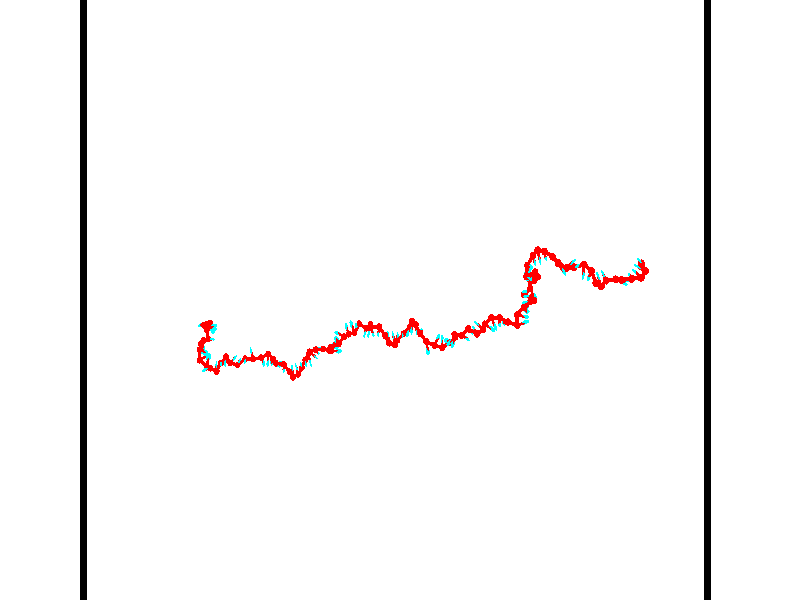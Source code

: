 // switches for output
#declare DRAW_BASES = 1; // possible values are 0, 1; only relevant for DNA ribbons
#declare DRAW_BASES_TYPE = 3; // possible values are 1, 2, 3; only relevant for DNA ribbons
#declare DRAW_FOG = 0; // set to 1 to enable fog

#include "colors.inc"

#include "transforms.inc"
background { rgb <1, 1, 1>}

#default {
   normal{
       ripples 0.25
       frequency 0.20
       turbulence 0.2
       lambda 5
   }
	finish {
		phong 0.1
		phong_size 40.
	}
}

// original window dimensions: 1024x640


// camera settings

camera {
	sky <-0, 1, 0>
	up <-0, 1, 0>
	right 1.6 * <0.99995, 0, 0.00999983>
	location <54.4867, 55, 106.329>
	look_at <55, 55, 55.0001>
	direction <0.513302, 0, -51.3289>
	angle 67.0682
}


# declare cpy_camera_pos = <54.4867, 55, 106.329>;
# if (DRAW_FOG = 1)
fog {
	fog_type 2
	up vnormalize(cpy_camera_pos)
	color rgbt<1,1,1,0.3>
	distance 1e-5
	fog_alt 3e-3
	fog_offset 88
}
# end


// LIGHTS

# declare lum = 6;
global_settings {
	ambient_light rgb lum * <0.05, 0.05, 0.05>
	max_trace_level 15
}# declare cpy_direct_light_amount = 0.25;
light_source
{	1000 * <-0.98995, -1, 1.00995>,
	rgb lum * cpy_direct_light_amount
	parallel
}

light_source
{	1000 * <0.98995, 1, -1.00995>,
	rgb lum * cpy_direct_light_amount
	parallel
}

// strand 0

// nucleotide -1

// particle -1
sphere {
	<36.839500, 53.043549, 50.166019> 0.250000
	pigment { color rgbt <1,0,0,0> }
	no_shadow
}
cylinder {
	<36.564857, 53.053680, 49.875385>,  <36.400070, 53.059761, 49.701004>, 0.100000
	pigment { color rgbt <1,0,0,0> }
	no_shadow
}
cylinder {
	<36.564857, 53.053680, 49.875385>,  <36.839500, 53.043549, 50.166019>, 0.100000
	pigment { color rgbt <1,0,0,0> }
	no_shadow
}

// particle -1
sphere {
	<36.564857, 53.053680, 49.875385> 0.100000
	pigment { color rgbt <1,0,0,0> }
	no_shadow
}
sphere {
	0, 1
	scale<0.080000,0.200000,0.300000>
	matrix <0.507660, -0.698694, -0.504091,
		-0.520430, -0.714972, 0.466870,
		-0.686610, 0.025333, -0.726584,
		36.358875, 53.061279, 49.657410>
	pigment { color rgbt <0,1,1,0> }
	no_shadow
}
cylinder {
	<37.514584, 53.239601, 50.374454>,  <36.839500, 53.043549, 50.166019>, 0.130000
	pigment { color rgbt <1,0,0,0> }
	no_shadow
}

// nucleotide -1

// particle -1
sphere {
	<37.514584, 53.239601, 50.374454> 0.250000
	pigment { color rgbt <1,0,0,0> }
	no_shadow
}
cylinder {
	<37.678482, 52.910740, 50.532528>,  <37.776821, 52.713425, 50.627373>, 0.100000
	pigment { color rgbt <1,0,0,0> }
	no_shadow
}
cylinder {
	<37.678482, 52.910740, 50.532528>,  <37.514584, 53.239601, 50.374454>, 0.100000
	pigment { color rgbt <1,0,0,0> }
	no_shadow
}

// particle -1
sphere {
	<37.678482, 52.910740, 50.532528> 0.100000
	pigment { color rgbt <1,0,0,0> }
	no_shadow
}
sphere {
	0, 1
	scale<0.080000,0.200000,0.300000>
	matrix <0.499748, 0.564743, 0.656747,
		-0.763127, -0.071603, 0.642269,
		0.409742, -0.822155, 0.395187,
		37.801403, 52.664093, 50.651085>
	pigment { color rgbt <0,1,1,0> }
	no_shadow
}
cylinder {
	<37.388874, 53.152912, 51.125622>,  <37.514584, 53.239601, 50.374454>, 0.130000
	pigment { color rgbt <1,0,0,0> }
	no_shadow
}

// nucleotide -1

// particle -1
sphere {
	<37.388874, 53.152912, 51.125622> 0.250000
	pigment { color rgbt <1,0,0,0> }
	no_shadow
}
cylinder {
	<37.740681, 52.984215, 51.037453>,  <37.951763, 52.882996, 50.984550>, 0.100000
	pigment { color rgbt <1,0,0,0> }
	no_shadow
}
cylinder {
	<37.740681, 52.984215, 51.037453>,  <37.388874, 53.152912, 51.125622>, 0.100000
	pigment { color rgbt <1,0,0,0> }
	no_shadow
}

// particle -1
sphere {
	<37.740681, 52.984215, 51.037453> 0.100000
	pigment { color rgbt <1,0,0,0> }
	no_shadow
}
sphere {
	0, 1
	scale<0.080000,0.200000,0.300000>
	matrix <0.435477, 0.526548, 0.730142,
		-0.191867, -0.738161, 0.646765,
		0.879515, -0.421741, -0.220425,
		38.004536, 52.857693, 50.971325>
	pigment { color rgbt <0,1,1,0> }
	no_shadow
}
cylinder {
	<37.607666, 52.769772, 51.717983>,  <37.388874, 53.152912, 51.125622>, 0.130000
	pigment { color rgbt <1,0,0,0> }
	no_shadow
}

// nucleotide -1

// particle -1
sphere {
	<37.607666, 52.769772, 51.717983> 0.250000
	pigment { color rgbt <1,0,0,0> }
	no_shadow
}
cylinder {
	<37.912281, 52.903225, 51.495724>,  <38.095051, 52.983299, 51.362370>, 0.100000
	pigment { color rgbt <1,0,0,0> }
	no_shadow
}
cylinder {
	<37.912281, 52.903225, 51.495724>,  <37.607666, 52.769772, 51.717983>, 0.100000
	pigment { color rgbt <1,0,0,0> }
	no_shadow
}

// particle -1
sphere {
	<37.912281, 52.903225, 51.495724> 0.100000
	pigment { color rgbt <1,0,0,0> }
	no_shadow
}
sphere {
	0, 1
	scale<0.080000,0.200000,0.300000>
	matrix <0.347038, 0.514154, 0.784353,
		0.547378, -0.790147, 0.275764,
		0.761539, 0.333637, -0.555647,
		38.140743, 53.003315, 51.329029>
	pigment { color rgbt <0,1,1,0> }
	no_shadow
}
cylinder {
	<37.669571, 52.048859, 51.445282>,  <37.607666, 52.769772, 51.717983>, 0.130000
	pigment { color rgbt <1,0,0,0> }
	no_shadow
}

// nucleotide -1

// particle -1
sphere {
	<37.669571, 52.048859, 51.445282> 0.250000
	pigment { color rgbt <1,0,0,0> }
	no_shadow
}
cylinder {
	<37.958145, 52.055344, 51.722198>,  <38.131290, 52.059235, 51.888348>, 0.100000
	pigment { color rgbt <1,0,0,0> }
	no_shadow
}
cylinder {
	<37.958145, 52.055344, 51.722198>,  <37.669571, 52.048859, 51.445282>, 0.100000
	pigment { color rgbt <1,0,0,0> }
	no_shadow
}

// particle -1
sphere {
	<37.958145, 52.055344, 51.722198> 0.100000
	pigment { color rgbt <1,0,0,0> }
	no_shadow
}
sphere {
	0, 1
	scale<0.080000,0.200000,0.300000>
	matrix <-0.202553, -0.951061, 0.233357,
		0.662194, -0.308578, -0.682846,
		0.721437, 0.016214, 0.692290,
		38.174576, 52.060207, 51.929886>
	pigment { color rgbt <0,1,1,0> }
	no_shadow
}
cylinder {
	<37.090546, 51.934883, 50.966362>,  <37.669571, 52.048859, 51.445282>, 0.130000
	pigment { color rgbt <1,0,0,0> }
	no_shadow
}

// nucleotide -1

// particle -1
sphere {
	<37.090546, 51.934883, 50.966362> 0.250000
	pigment { color rgbt <1,0,0,0> }
	no_shadow
}
cylinder {
	<37.029457, 51.542316, 50.919880>,  <36.992805, 51.306778, 50.891991>, 0.100000
	pigment { color rgbt <1,0,0,0> }
	no_shadow
}
cylinder {
	<37.029457, 51.542316, 50.919880>,  <37.090546, 51.934883, 50.966362>, 0.100000
	pigment { color rgbt <1,0,0,0> }
	no_shadow
}

// particle -1
sphere {
	<37.029457, 51.542316, 50.919880> 0.100000
	pigment { color rgbt <1,0,0,0> }
	no_shadow
}
sphere {
	0, 1
	scale<0.080000,0.200000,0.300000>
	matrix <0.462185, -0.174860, 0.869373,
		-0.873534, 0.079061, 0.480299,
		-0.152718, -0.981414, -0.116205,
		36.983643, 51.247890, 50.885017>
	pigment { color rgbt <0,1,1,0> }
	no_shadow
}
cylinder {
	<37.041321, 51.718422, 51.643738>,  <37.090546, 51.934883, 50.966362>, 0.130000
	pigment { color rgbt <1,0,0,0> }
	no_shadow
}

// nucleotide -1

// particle -1
sphere {
	<37.041321, 51.718422, 51.643738> 0.250000
	pigment { color rgbt <1,0,0,0> }
	no_shadow
}
cylinder {
	<37.084908, 51.379051, 51.436546>,  <37.111061, 51.175430, 51.312233>, 0.100000
	pigment { color rgbt <1,0,0,0> }
	no_shadow
}
cylinder {
	<37.084908, 51.379051, 51.436546>,  <37.041321, 51.718422, 51.643738>, 0.100000
	pigment { color rgbt <1,0,0,0> }
	no_shadow
}

// particle -1
sphere {
	<37.084908, 51.379051, 51.436546> 0.100000
	pigment { color rgbt <1,0,0,0> }
	no_shadow
}
sphere {
	0, 1
	scale<0.080000,0.200000,0.300000>
	matrix <0.631261, -0.343461, 0.695374,
		-0.767878, -0.402749, 0.498153,
		0.108965, -0.848427, -0.517975,
		37.117596, 51.124523, 51.281155>
	pigment { color rgbt <0,1,1,0> }
	no_shadow
}
cylinder {
	<37.086475, 51.288372, 52.119263>,  <37.041321, 51.718422, 51.643738>, 0.130000
	pigment { color rgbt <1,0,0,0> }
	no_shadow
}

// nucleotide -1

// particle -1
sphere {
	<37.086475, 51.288372, 52.119263> 0.250000
	pigment { color rgbt <1,0,0,0> }
	no_shadow
}
cylinder {
	<37.277252, 51.155636, 51.793709>,  <37.391720, 51.075993, 51.598377>, 0.100000
	pigment { color rgbt <1,0,0,0> }
	no_shadow
}
cylinder {
	<37.277252, 51.155636, 51.793709>,  <37.086475, 51.288372, 52.119263>, 0.100000
	pigment { color rgbt <1,0,0,0> }
	no_shadow
}

// particle -1
sphere {
	<37.277252, 51.155636, 51.793709> 0.100000
	pigment { color rgbt <1,0,0,0> }
	no_shadow
}
sphere {
	0, 1
	scale<0.080000,0.200000,0.300000>
	matrix <0.757404, -0.314641, 0.572136,
		-0.445940, -0.889316, 0.101271,
		0.476946, -0.331842, -0.813882,
		37.420338, 51.056084, 51.549545>
	pigment { color rgbt <0,1,1,0> }
	no_shadow
}
cylinder {
	<37.086102, 50.508919, 52.102318>,  <37.086475, 51.288372, 52.119263>, 0.130000
	pigment { color rgbt <1,0,0,0> }
	no_shadow
}

// nucleotide -1

// particle -1
sphere {
	<37.086102, 50.508919, 52.102318> 0.250000
	pigment { color rgbt <1,0,0,0> }
	no_shadow
}
cylinder {
	<37.403786, 50.697193, 51.948601>,  <37.594398, 50.810158, 51.856373>, 0.100000
	pigment { color rgbt <1,0,0,0> }
	no_shadow
}
cylinder {
	<37.403786, 50.697193, 51.948601>,  <37.086102, 50.508919, 52.102318>, 0.100000
	pigment { color rgbt <1,0,0,0> }
	no_shadow
}

// particle -1
sphere {
	<37.403786, 50.697193, 51.948601> 0.100000
	pigment { color rgbt <1,0,0,0> }
	no_shadow
}
sphere {
	0, 1
	scale<0.080000,0.200000,0.300000>
	matrix <0.564004, -0.335705, 0.754455,
		0.226104, -0.815939, -0.532091,
		0.794215, 0.470687, -0.384289,
		37.642052, 50.838398, 51.833313>
	pigment { color rgbt <0,1,1,0> }
	no_shadow
}
cylinder {
	<37.695595, 50.067726, 52.063133>,  <37.086102, 50.508919, 52.102318>, 0.130000
	pigment { color rgbt <1,0,0,0> }
	no_shadow
}

// nucleotide -1

// particle -1
sphere {
	<37.695595, 50.067726, 52.063133> 0.250000
	pigment { color rgbt <1,0,0,0> }
	no_shadow
}
cylinder {
	<37.810284, 50.448940, 52.102127>,  <37.879097, 50.677670, 52.125523>, 0.100000
	pigment { color rgbt <1,0,0,0> }
	no_shadow
}
cylinder {
	<37.810284, 50.448940, 52.102127>,  <37.695595, 50.067726, 52.063133>, 0.100000
	pigment { color rgbt <1,0,0,0> }
	no_shadow
}

// particle -1
sphere {
	<37.810284, 50.448940, 52.102127> 0.100000
	pigment { color rgbt <1,0,0,0> }
	no_shadow
}
sphere {
	0, 1
	scale<0.080000,0.200000,0.300000>
	matrix <0.488271, -0.232928, 0.841032,
		0.824245, -0.193543, -0.532128,
		0.286724, 0.953040, 0.097489,
		37.896301, 50.734852, 52.131374>
	pigment { color rgbt <0,1,1,0> }
	no_shadow
}
cylinder {
	<38.215988, 49.957043, 52.621693>,  <37.695595, 50.067726, 52.063133>, 0.130000
	pigment { color rgbt <1,0,0,0> }
	no_shadow
}

// nucleotide -1

// particle -1
sphere {
	<38.215988, 49.957043, 52.621693> 0.250000
	pigment { color rgbt <1,0,0,0> }
	no_shadow
}
cylinder {
	<38.036755, 49.924332, 52.977791>,  <37.929214, 49.904705, 53.191448>, 0.100000
	pigment { color rgbt <1,0,0,0> }
	no_shadow
}
cylinder {
	<38.036755, 49.924332, 52.977791>,  <38.215988, 49.957043, 52.621693>, 0.100000
	pigment { color rgbt <1,0,0,0> }
	no_shadow
}

// particle -1
sphere {
	<38.036755, 49.924332, 52.977791> 0.100000
	pigment { color rgbt <1,0,0,0> }
	no_shadow
}
sphere {
	0, 1
	scale<0.080000,0.200000,0.300000>
	matrix <-0.611317, 0.754632, -0.238375,
		-0.652312, -0.651032, -0.388132,
		-0.448086, -0.081777, 0.890242,
		37.902328, 49.899799, 53.244865>
	pigment { color rgbt <0,1,1,0> }
	no_shadow
}
cylinder {
	<38.866817, 49.762897, 53.000725>,  <38.215988, 49.957043, 52.621693>, 0.130000
	pigment { color rgbt <1,0,0,0> }
	no_shadow
}

// nucleotide -1

// particle -1
sphere {
	<38.866817, 49.762897, 53.000725> 0.250000
	pigment { color rgbt <1,0,0,0> }
	no_shadow
}
cylinder {
	<38.928864, 50.071259, 53.247837>,  <38.966091, 50.256275, 53.396103>, 0.100000
	pigment { color rgbt <1,0,0,0> }
	no_shadow
}
cylinder {
	<38.928864, 50.071259, 53.247837>,  <38.866817, 49.762897, 53.000725>, 0.100000
	pigment { color rgbt <1,0,0,0> }
	no_shadow
}

// particle -1
sphere {
	<38.928864, 50.071259, 53.247837> 0.100000
	pigment { color rgbt <1,0,0,0> }
	no_shadow
}
sphere {
	0, 1
	scale<0.080000,0.200000,0.300000>
	matrix <0.980998, -0.046424, -0.188384,
		-0.116545, 0.635264, -0.763451,
		0.155116, 0.770899, 0.617782,
		38.975399, 50.302528, 53.433170>
	pigment { color rgbt <0,1,1,0> }
	no_shadow
}
cylinder {
	<39.149258, 50.345528, 52.619583>,  <38.866817, 49.762897, 53.000725>, 0.130000
	pigment { color rgbt <1,0,0,0> }
	no_shadow
}

// nucleotide -1

// particle -1
sphere {
	<39.149258, 50.345528, 52.619583> 0.250000
	pigment { color rgbt <1,0,0,0> }
	no_shadow
}
cylinder {
	<39.251114, 50.334476, 53.006241>,  <39.312229, 50.327847, 53.238235>, 0.100000
	pigment { color rgbt <1,0,0,0> }
	no_shadow
}
cylinder {
	<39.251114, 50.334476, 53.006241>,  <39.149258, 50.345528, 52.619583>, 0.100000
	pigment { color rgbt <1,0,0,0> }
	no_shadow
}

// particle -1
sphere {
	<39.251114, 50.334476, 53.006241> 0.100000
	pigment { color rgbt <1,0,0,0> }
	no_shadow
}
sphere {
	0, 1
	scale<0.080000,0.200000,0.300000>
	matrix <0.967011, 0.014327, -0.254333,
		-0.006821, 0.999515, 0.030369,
		0.254645, -0.027632, 0.966640,
		39.327507, 50.326187, 53.296234>
	pigment { color rgbt <0,1,1,0> }
	no_shadow
}
cylinder {
	<39.611839, 50.818192, 52.732170>,  <39.149258, 50.345528, 52.619583>, 0.130000
	pigment { color rgbt <1,0,0,0> }
	no_shadow
}

// nucleotide -1

// particle -1
sphere {
	<39.611839, 50.818192, 52.732170> 0.250000
	pigment { color rgbt <1,0,0,0> }
	no_shadow
}
cylinder {
	<39.661934, 50.564659, 53.037476>,  <39.691990, 50.412540, 53.220657>, 0.100000
	pigment { color rgbt <1,0,0,0> }
	no_shadow
}
cylinder {
	<39.661934, 50.564659, 53.037476>,  <39.611839, 50.818192, 52.732170>, 0.100000
	pigment { color rgbt <1,0,0,0> }
	no_shadow
}

// particle -1
sphere {
	<39.661934, 50.564659, 53.037476> 0.100000
	pigment { color rgbt <1,0,0,0> }
	no_shadow
}
sphere {
	0, 1
	scale<0.080000,0.200000,0.300000>
	matrix <0.991290, 0.111535, -0.070026,
		-0.040746, 0.765385, 0.642281,
		0.125234, -0.633834, 0.763264,
		39.699505, 50.374508, 53.266453>
	pigment { color rgbt <0,1,1,0> }
	no_shadow
}
cylinder {
	<39.787888, 50.280865, 51.992725>,  <39.611839, 50.818192, 52.732170>, 0.130000
	pigment { color rgbt <1,0,0,0> }
	no_shadow
}

// nucleotide -1

// particle -1
sphere {
	<39.787888, 50.280865, 51.992725> 0.250000
	pigment { color rgbt <1,0,0,0> }
	no_shadow
}
cylinder {
	<40.059582, 50.512409, 52.173195>,  <40.222599, 50.651337, 52.281475>, 0.100000
	pigment { color rgbt <1,0,0,0> }
	no_shadow
}
cylinder {
	<40.059582, 50.512409, 52.173195>,  <39.787888, 50.280865, 51.992725>, 0.100000
	pigment { color rgbt <1,0,0,0> }
	no_shadow
}

// particle -1
sphere {
	<40.059582, 50.512409, 52.173195> 0.100000
	pigment { color rgbt <1,0,0,0> }
	no_shadow
}
sphere {
	0, 1
	scale<0.080000,0.200000,0.300000>
	matrix <0.726870, -0.615585, -0.304490,
		0.101478, 0.534766, -0.838885,
		0.679236, 0.578861, 0.451174,
		40.263351, 50.686066, 52.308548>
	pigment { color rgbt <0,1,1,0> }
	no_shadow
}
cylinder {
	<40.343647, 50.113224, 51.610615>,  <39.787888, 50.280865, 51.992725>, 0.130000
	pigment { color rgbt <1,0,0,0> }
	no_shadow
}

// nucleotide -1

// particle -1
sphere {
	<40.343647, 50.113224, 51.610615> 0.250000
	pigment { color rgbt <1,0,0,0> }
	no_shadow
}
cylinder {
	<40.528767, 50.327003, 51.893509>,  <40.639839, 50.455273, 52.063244>, 0.100000
	pigment { color rgbt <1,0,0,0> }
	no_shadow
}
cylinder {
	<40.528767, 50.327003, 51.893509>,  <40.343647, 50.113224, 51.610615>, 0.100000
	pigment { color rgbt <1,0,0,0> }
	no_shadow
}

// particle -1
sphere {
	<40.528767, 50.327003, 51.893509> 0.100000
	pigment { color rgbt <1,0,0,0> }
	no_shadow
}
sphere {
	0, 1
	scale<0.080000,0.200000,0.300000>
	matrix <0.864941, -0.446984, -0.228217,
		0.194152, 0.717334, -0.669132,
		0.462799, 0.534450, 0.707234,
		40.667606, 50.487339, 52.105679>
	pigment { color rgbt <0,1,1,0> }
	no_shadow
}
cylinder {
	<40.982933, 50.560886, 51.370712>,  <40.343647, 50.113224, 51.610615>, 0.130000
	pigment { color rgbt <1,0,0,0> }
	no_shadow
}

// nucleotide -1

// particle -1
sphere {
	<40.982933, 50.560886, 51.370712> 0.250000
	pigment { color rgbt <1,0,0,0> }
	no_shadow
}
cylinder {
	<41.064209, 50.475563, 51.752960>,  <41.112976, 50.424370, 51.982311>, 0.100000
	pigment { color rgbt <1,0,0,0> }
	no_shadow
}
cylinder {
	<41.064209, 50.475563, 51.752960>,  <40.982933, 50.560886, 51.370712>, 0.100000
	pigment { color rgbt <1,0,0,0> }
	no_shadow
}

// particle -1
sphere {
	<41.064209, 50.475563, 51.752960> 0.100000
	pigment { color rgbt <1,0,0,0> }
	no_shadow
}
sphere {
	0, 1
	scale<0.080000,0.200000,0.300000>
	matrix <0.913517, -0.309987, -0.263430,
		0.352423, 0.926502, 0.131877,
		0.203189, -0.213311, 0.955622,
		41.125164, 50.411572, 52.039646>
	pigment { color rgbt <0,1,1,0> }
	no_shadow
}
cylinder {
	<41.708687, 50.529293, 51.335346>,  <40.982933, 50.560886, 51.370712>, 0.130000
	pigment { color rgbt <1,0,0,0> }
	no_shadow
}

// nucleotide -1

// particle -1
sphere {
	<41.708687, 50.529293, 51.335346> 0.250000
	pigment { color rgbt <1,0,0,0> }
	no_shadow
}
cylinder {
	<41.606392, 50.901451, 51.440395>,  <41.545013, 51.124744, 51.503426>, 0.100000
	pigment { color rgbt <1,0,0,0> }
	no_shadow
}
cylinder {
	<41.606392, 50.901451, 51.440395>,  <41.708687, 50.529293, 51.335346>, 0.100000
	pigment { color rgbt <1,0,0,0> }
	no_shadow
}

// particle -1
sphere {
	<41.606392, 50.901451, 51.440395> 0.100000
	pigment { color rgbt <1,0,0,0> }
	no_shadow
}
sphere {
	0, 1
	scale<0.080000,0.200000,0.300000>
	matrix <0.966521, 0.251931, 0.048660,
		-0.020890, 0.266275, -0.963671,
		-0.255736, 0.930391, 0.262623,
		41.529671, 51.180569, 51.519180>
	pigment { color rgbt <0,1,1,0> }
	no_shadow
}
cylinder {
	<42.418674, 50.634457, 51.295349>,  <41.708687, 50.529293, 51.335346>, 0.130000
	pigment { color rgbt <1,0,0,0> }
	no_shadow
}

// nucleotide -1

// particle -1
sphere {
	<42.418674, 50.634457, 51.295349> 0.250000
	pigment { color rgbt <1,0,0,0> }
	no_shadow
}
cylinder {
	<42.598831, 50.405785, 51.569672>,  <42.706924, 50.268581, 51.734264>, 0.100000
	pigment { color rgbt <1,0,0,0> }
	no_shadow
}
cylinder {
	<42.598831, 50.405785, 51.569672>,  <42.418674, 50.634457, 51.295349>, 0.100000
	pigment { color rgbt <1,0,0,0> }
	no_shadow
}

// particle -1
sphere {
	<42.598831, 50.405785, 51.569672> 0.100000
	pigment { color rgbt <1,0,0,0> }
	no_shadow
}
sphere {
	0, 1
	scale<0.080000,0.200000,0.300000>
	matrix <0.785772, -0.110899, -0.608494,
		0.423918, 0.812948, 0.399261,
		0.450396, -0.571679, 0.685804,
		42.733952, 50.234280, 51.775414>
	pigment { color rgbt <0,1,1,0> }
	no_shadow
}
cylinder {
	<43.083290, 50.926292, 51.509205>,  <42.418674, 50.634457, 51.295349>, 0.130000
	pigment { color rgbt <1,0,0,0> }
	no_shadow
}

// nucleotide -1

// particle -1
sphere {
	<43.083290, 50.926292, 51.509205> 0.250000
	pigment { color rgbt <1,0,0,0> }
	no_shadow
}
cylinder {
	<43.060310, 50.527000, 51.515480>,  <43.046524, 50.287426, 51.519245>, 0.100000
	pigment { color rgbt <1,0,0,0> }
	no_shadow
}
cylinder {
	<43.060310, 50.527000, 51.515480>,  <43.083290, 50.926292, 51.509205>, 0.100000
	pigment { color rgbt <1,0,0,0> }
	no_shadow
}

// particle -1
sphere {
	<43.060310, 50.527000, 51.515480> 0.100000
	pigment { color rgbt <1,0,0,0> }
	no_shadow
}
sphere {
	0, 1
	scale<0.080000,0.200000,0.300000>
	matrix <0.832367, -0.056566, -0.551331,
		0.551240, -0.018613, 0.834139,
		-0.057446, -0.998225, 0.015689,
		43.043076, 50.227531, 51.520187>
	pigment { color rgbt <0,1,1,0> }
	no_shadow
}
cylinder {
	<43.629128, 50.583317, 51.858730>,  <43.083290, 50.926292, 51.509205>, 0.130000
	pigment { color rgbt <1,0,0,0> }
	no_shadow
}

// nucleotide -1

// particle -1
sphere {
	<43.629128, 50.583317, 51.858730> 0.250000
	pigment { color rgbt <1,0,0,0> }
	no_shadow
}
cylinder {
	<43.478737, 50.383507, 51.546547>,  <43.388504, 50.263622, 51.359238>, 0.100000
	pigment { color rgbt <1,0,0,0> }
	no_shadow
}
cylinder {
	<43.478737, 50.383507, 51.546547>,  <43.629128, 50.583317, 51.858730>, 0.100000
	pigment { color rgbt <1,0,0,0> }
	no_shadow
}

// particle -1
sphere {
	<43.478737, 50.383507, 51.546547> 0.100000
	pigment { color rgbt <1,0,0,0> }
	no_shadow
}
sphere {
	0, 1
	scale<0.080000,0.200000,0.300000>
	matrix <0.792850, 0.262526, -0.549972,
		0.479615, -0.825563, 0.297345,
		-0.375976, -0.499525, -0.780459,
		43.365944, 50.233650, 51.312408>
	pigment { color rgbt <0,1,1,0> }
	no_shadow
}
cylinder {
	<43.742443, 50.637104, 52.580814>,  <43.629128, 50.583317, 51.858730>, 0.130000
	pigment { color rgbt <1,0,0,0> }
	no_shadow
}

// nucleotide -1

// particle -1
sphere {
	<43.742443, 50.637104, 52.580814> 0.250000
	pigment { color rgbt <1,0,0,0> }
	no_shadow
}
cylinder {
	<43.961506, 50.380558, 52.365883>,  <44.092945, 50.226631, 52.236923>, 0.100000
	pigment { color rgbt <1,0,0,0> }
	no_shadow
}
cylinder {
	<43.961506, 50.380558, 52.365883>,  <43.742443, 50.637104, 52.580814>, 0.100000
	pigment { color rgbt <1,0,0,0> }
	no_shadow
}

// particle -1
sphere {
	<43.961506, 50.380558, 52.365883> 0.100000
	pigment { color rgbt <1,0,0,0> }
	no_shadow
}
sphere {
	0, 1
	scale<0.080000,0.200000,0.300000>
	matrix <0.833001, 0.357619, 0.422159,
		-0.078601, -0.678792, 0.730111,
		0.547660, -0.641365, -0.537325,
		44.125805, 50.188148, 52.204685>
	pigment { color rgbt <0,1,1,0> }
	no_shadow
}
cylinder {
	<44.074604, 50.352558, 53.030457>,  <43.742443, 50.637104, 52.580814>, 0.130000
	pigment { color rgbt <1,0,0,0> }
	no_shadow
}

// nucleotide -1

// particle -1
sphere {
	<44.074604, 50.352558, 53.030457> 0.250000
	pigment { color rgbt <1,0,0,0> }
	no_shadow
}
cylinder {
	<44.288139, 50.311459, 52.694729>,  <44.416260, 50.286797, 52.493294>, 0.100000
	pigment { color rgbt <1,0,0,0> }
	no_shadow
}
cylinder {
	<44.288139, 50.311459, 52.694729>,  <44.074604, 50.352558, 53.030457>, 0.100000
	pigment { color rgbt <1,0,0,0> }
	no_shadow
}

// particle -1
sphere {
	<44.288139, 50.311459, 52.694729> 0.100000
	pigment { color rgbt <1,0,0,0> }
	no_shadow
}
sphere {
	0, 1
	scale<0.080000,0.200000,0.300000>
	matrix <0.758679, 0.496507, 0.421767,
		0.373389, -0.861930, 0.343013,
		0.533842, -0.102753, -0.839318,
		44.448292, 50.280632, 52.442932>
	pigment { color rgbt <0,1,1,0> }
	no_shadow
}
cylinder {
	<44.751770, 50.256420, 52.891922>,  <44.074604, 50.352558, 53.030457>, 0.130000
	pigment { color rgbt <1,0,0,0> }
	no_shadow
}

// nucleotide -1

// particle -1
sphere {
	<44.751770, 50.256420, 52.891922> 0.250000
	pigment { color rgbt <1,0,0,0> }
	no_shadow
}
cylinder {
	<44.686638, 50.002110, 52.590118>,  <44.647560, 49.849525, 52.409039>, 0.100000
	pigment { color rgbt <1,0,0,0> }
	no_shadow
}
cylinder {
	<44.686638, 50.002110, 52.590118>,  <44.751770, 50.256420, 52.891922>, 0.100000
	pigment { color rgbt <1,0,0,0> }
	no_shadow
}

// particle -1
sphere {
	<44.686638, 50.002110, 52.590118> 0.100000
	pigment { color rgbt <1,0,0,0> }
	no_shadow
}
sphere {
	0, 1
	scale<0.080000,0.200000,0.300000>
	matrix <0.939388, 0.133958, -0.315604,
		0.301725, -0.760162, 0.575426,
		-0.162828, -0.635774, -0.754506,
		44.637791, 49.811378, 52.363766>
	pigment { color rgbt <0,1,1,0> }
	no_shadow
}
cylinder {
	<45.232552, 49.715424, 52.831585>,  <44.751770, 50.256420, 52.891922>, 0.130000
	pigment { color rgbt <1,0,0,0> }
	no_shadow
}

// nucleotide -1

// particle -1
sphere {
	<45.232552, 49.715424, 52.831585> 0.250000
	pigment { color rgbt <1,0,0,0> }
	no_shadow
}
cylinder {
	<45.092144, 49.771690, 52.461288>,  <45.007900, 49.805450, 52.239109>, 0.100000
	pigment { color rgbt <1,0,0,0> }
	no_shadow
}
cylinder {
	<45.092144, 49.771690, 52.461288>,  <45.232552, 49.715424, 52.831585>, 0.100000
	pigment { color rgbt <1,0,0,0> }
	no_shadow
}

// particle -1
sphere {
	<45.092144, 49.771690, 52.461288> 0.100000
	pigment { color rgbt <1,0,0,0> }
	no_shadow
}
sphere {
	0, 1
	scale<0.080000,0.200000,0.300000>
	matrix <0.934397, 0.116731, -0.336565,
		0.060718, -0.983151, -0.172418,
		-0.351021, 0.140671, -0.925741,
		44.986839, 49.813892, 52.183567>
	pigment { color rgbt <0,1,1,0> }
	no_shadow
}
cylinder {
	<45.452728, 49.242893, 52.298431>,  <45.232552, 49.715424, 52.831585>, 0.130000
	pigment { color rgbt <1,0,0,0> }
	no_shadow
}

// nucleotide -1

// particle -1
sphere {
	<45.452728, 49.242893, 52.298431> 0.250000
	pigment { color rgbt <1,0,0,0> }
	no_shadow
}
cylinder {
	<45.392670, 49.604923, 52.139286>,  <45.356636, 49.822140, 52.043797>, 0.100000
	pigment { color rgbt <1,0,0,0> }
	no_shadow
}
cylinder {
	<45.392670, 49.604923, 52.139286>,  <45.452728, 49.242893, 52.298431>, 0.100000
	pigment { color rgbt <1,0,0,0> }
	no_shadow
}

// particle -1
sphere {
	<45.392670, 49.604923, 52.139286> 0.100000
	pigment { color rgbt <1,0,0,0> }
	no_shadow
}
sphere {
	0, 1
	scale<0.080000,0.200000,0.300000>
	matrix <0.965997, 0.048622, -0.253941,
		-0.210490, -0.422466, -0.881599,
		-0.150147, 0.905074, -0.397866,
		45.347626, 49.876446, 52.019928>
	pigment { color rgbt <0,1,1,0> }
	no_shadow
}
cylinder {
	<45.842186, 49.403763, 51.703362>,  <45.452728, 49.242893, 52.298431>, 0.130000
	pigment { color rgbt <1,0,0,0> }
	no_shadow
}

// nucleotide -1

// particle -1
sphere {
	<45.842186, 49.403763, 51.703362> 0.250000
	pigment { color rgbt <1,0,0,0> }
	no_shadow
}
cylinder {
	<45.775532, 49.740433, 51.908813>,  <45.735538, 49.942432, 52.032085>, 0.100000
	pigment { color rgbt <1,0,0,0> }
	no_shadow
}
cylinder {
	<45.775532, 49.740433, 51.908813>,  <45.842186, 49.403763, 51.703362>, 0.100000
	pigment { color rgbt <1,0,0,0> }
	no_shadow
}

// particle -1
sphere {
	<45.775532, 49.740433, 51.908813> 0.100000
	pigment { color rgbt <1,0,0,0> }
	no_shadow
}
sphere {
	0, 1
	scale<0.080000,0.200000,0.300000>
	matrix <0.949780, 0.276940, -0.145679,
		-0.264860, 0.463563, -0.845552,
		-0.166636, 0.841673, 0.513633,
		45.725540, 49.992935, 52.062904>
	pigment { color rgbt <0,1,1,0> }
	no_shadow
}
cylinder {
	<46.120651, 49.890034, 51.306328>,  <45.842186, 49.403763, 51.703362>, 0.130000
	pigment { color rgbt <1,0,0,0> }
	no_shadow
}

// nucleotide -1

// particle -1
sphere {
	<46.120651, 49.890034, 51.306328> 0.250000
	pigment { color rgbt <1,0,0,0> }
	no_shadow
}
cylinder {
	<46.133366, 50.035629, 51.678673>,  <46.140995, 50.122986, 51.902081>, 0.100000
	pigment { color rgbt <1,0,0,0> }
	no_shadow
}
cylinder {
	<46.133366, 50.035629, 51.678673>,  <46.120651, 49.890034, 51.306328>, 0.100000
	pigment { color rgbt <1,0,0,0> }
	no_shadow
}

// particle -1
sphere {
	<46.133366, 50.035629, 51.678673> 0.100000
	pigment { color rgbt <1,0,0,0> }
	no_shadow
}
sphere {
	0, 1
	scale<0.080000,0.200000,0.300000>
	matrix <0.906424, 0.381950, -0.180302,
		-0.421170, 0.849487, -0.317785,
		0.031786, 0.363986, 0.930862,
		46.142902, 50.144825, 51.957932>
	pigment { color rgbt <0,1,1,0> }
	no_shadow
}
cylinder {
	<46.406792, 50.464024, 51.351593>,  <46.120651, 49.890034, 51.306328>, 0.130000
	pigment { color rgbt <1,0,0,0> }
	no_shadow
}

// nucleotide -1

// particle -1
sphere {
	<46.406792, 50.464024, 51.351593> 0.250000
	pigment { color rgbt <1,0,0,0> }
	no_shadow
}
cylinder {
	<46.498135, 50.314373, 51.711121>,  <46.552940, 50.224583, 51.926838>, 0.100000
	pigment { color rgbt <1,0,0,0> }
	no_shadow
}
cylinder {
	<46.498135, 50.314373, 51.711121>,  <46.406792, 50.464024, 51.351593>, 0.100000
	pigment { color rgbt <1,0,0,0> }
	no_shadow
}

// particle -1
sphere {
	<46.498135, 50.314373, 51.711121> 0.100000
	pigment { color rgbt <1,0,0,0> }
	no_shadow
}
sphere {
	0, 1
	scale<0.080000,0.200000,0.300000>
	matrix <0.957132, 0.255242, -0.136930,
		-0.178188, 0.891562, 0.416373,
		0.228357, -0.374125, 0.898823,
		46.566643, 50.202137, 51.980766>
	pigment { color rgbt <0,1,1,0> }
	no_shadow
}
cylinder {
	<46.784126, 50.936146, 51.876431>,  <46.406792, 50.464024, 51.351593>, 0.130000
	pigment { color rgbt <1,0,0,0> }
	no_shadow
}

// nucleotide -1

// particle -1
sphere {
	<46.784126, 50.936146, 51.876431> 0.250000
	pigment { color rgbt <1,0,0,0> }
	no_shadow
}
cylinder {
	<46.893093, 50.555611, 51.934040>,  <46.958473, 50.327290, 51.968605>, 0.100000
	pigment { color rgbt <1,0,0,0> }
	no_shadow
}
cylinder {
	<46.893093, 50.555611, 51.934040>,  <46.784126, 50.936146, 51.876431>, 0.100000
	pigment { color rgbt <1,0,0,0> }
	no_shadow
}

// particle -1
sphere {
	<46.893093, 50.555611, 51.934040> 0.100000
	pigment { color rgbt <1,0,0,0> }
	no_shadow
}
sphere {
	0, 1
	scale<0.080000,0.200000,0.300000>
	matrix <0.942239, 0.233455, -0.240176,
		0.194864, 0.201138, 0.959985,
		0.272422, -0.951337, 0.144028,
		46.974819, 50.270210, 51.977249>
	pigment { color rgbt <0,1,1,0> }
	no_shadow
}
cylinder {
	<46.965515, 51.164440, 52.533665>,  <46.784126, 50.936146, 51.876431>, 0.130000
	pigment { color rgbt <1,0,0,0> }
	no_shadow
}

// nucleotide -1

// particle -1
sphere {
	<46.965515, 51.164440, 52.533665> 0.250000
	pigment { color rgbt <1,0,0,0> }
	no_shadow
}
cylinder {
	<47.254078, 50.928017, 52.389320>,  <47.427216, 50.786163, 52.302715>, 0.100000
	pigment { color rgbt <1,0,0,0> }
	no_shadow
}
cylinder {
	<47.254078, 50.928017, 52.389320>,  <46.965515, 51.164440, 52.533665>, 0.100000
	pigment { color rgbt <1,0,0,0> }
	no_shadow
}

// particle -1
sphere {
	<47.254078, 50.928017, 52.389320> 0.100000
	pigment { color rgbt <1,0,0,0> }
	no_shadow
}
sphere {
	0, 1
	scale<0.080000,0.200000,0.300000>
	matrix <0.556055, 0.804986, -0.206880,
		0.412767, -0.051414, 0.909384,
		0.721406, -0.591061, -0.360861,
		47.470501, 50.750698, 52.281063>
	pigment { color rgbt <0,1,1,0> }
	no_shadow
}
cylinder {
	<47.556934, 51.340076, 52.901840>,  <46.965515, 51.164440, 52.533665>, 0.130000
	pigment { color rgbt <1,0,0,0> }
	no_shadow
}

// nucleotide -1

// particle -1
sphere {
	<47.556934, 51.340076, 52.901840> 0.250000
	pigment { color rgbt <1,0,0,0> }
	no_shadow
}
cylinder {
	<47.609486, 51.183060, 52.537720>,  <47.641018, 51.088848, 52.319248>, 0.100000
	pigment { color rgbt <1,0,0,0> }
	no_shadow
}
cylinder {
	<47.609486, 51.183060, 52.537720>,  <47.556934, 51.340076, 52.901840>, 0.100000
	pigment { color rgbt <1,0,0,0> }
	no_shadow
}

// particle -1
sphere {
	<47.609486, 51.183060, 52.537720> 0.100000
	pigment { color rgbt <1,0,0,0> }
	no_shadow
}
sphere {
	0, 1
	scale<0.080000,0.200000,0.300000>
	matrix <0.462965, 0.836267, -0.293803,
		0.876586, -0.382839, 0.291602,
		0.131378, -0.392545, -0.910301,
		47.648899, 51.065296, 52.264629>
	pigment { color rgbt <0,1,1,0> }
	no_shadow
}
cylinder {
	<48.216099, 51.371250, 52.681232>,  <47.556934, 51.340076, 52.901840>, 0.130000
	pigment { color rgbt <1,0,0,0> }
	no_shadow
}

// nucleotide -1

// particle -1
sphere {
	<48.216099, 51.371250, 52.681232> 0.250000
	pigment { color rgbt <1,0,0,0> }
	no_shadow
}
cylinder {
	<48.038845, 51.372074, 52.322651>,  <47.932495, 51.372570, 52.107502>, 0.100000
	pigment { color rgbt <1,0,0,0> }
	no_shadow
}
cylinder {
	<48.038845, 51.372074, 52.322651>,  <48.216099, 51.371250, 52.681232>, 0.100000
	pigment { color rgbt <1,0,0,0> }
	no_shadow
}

// particle -1
sphere {
	<48.038845, 51.372074, 52.322651> 0.100000
	pigment { color rgbt <1,0,0,0> }
	no_shadow
}
sphere {
	0, 1
	scale<0.080000,0.200000,0.300000>
	matrix <0.431158, 0.877231, -0.211111,
		0.785962, -0.480063, -0.389619,
		-0.443132, 0.002062, -0.896454,
		47.905907, 51.372692, 52.053715>
	pigment { color rgbt <0,1,1,0> }
	no_shadow
}
cylinder {
	<48.878426, 51.200603, 52.366539>,  <48.216099, 51.371250, 52.681232>, 0.130000
	pigment { color rgbt <1,0,0,0> }
	no_shadow
}

// nucleotide -1

// particle -1
sphere {
	<48.878426, 51.200603, 52.366539> 0.250000
	pigment { color rgbt <1,0,0,0> }
	no_shadow
}
cylinder {
	<49.261463, 51.207634, 52.481567>,  <49.491287, 51.211853, 52.550583>, 0.100000
	pigment { color rgbt <1,0,0,0> }
	no_shadow
}
cylinder {
	<49.261463, 51.207634, 52.481567>,  <48.878426, 51.200603, 52.366539>, 0.100000
	pigment { color rgbt <1,0,0,0> }
	no_shadow
}

// particle -1
sphere {
	<49.261463, 51.207634, 52.481567> 0.100000
	pigment { color rgbt <1,0,0,0> }
	no_shadow
}
sphere {
	0, 1
	scale<0.080000,0.200000,0.300000>
	matrix <-0.255844, 0.510848, 0.820718,
		-0.132479, -0.859491, 0.493684,
		0.957597, 0.017578, 0.287572,
		49.548744, 51.212906, 52.567841>
	pigment { color rgbt <0,1,1,0> }
	no_shadow
}
cylinder {
	<48.758217, 51.309681, 53.187725>,  <48.878426, 51.200603, 52.366539>, 0.130000
	pigment { color rgbt <1,0,0,0> }
	no_shadow
}

// nucleotide -1

// particle -1
sphere {
	<48.758217, 51.309681, 53.187725> 0.250000
	pigment { color rgbt <1,0,0,0> }
	no_shadow
}
cylinder {
	<49.111534, 51.439453, 53.052345>,  <49.323524, 51.517315, 52.971119>, 0.100000
	pigment { color rgbt <1,0,0,0> }
	no_shadow
}
cylinder {
	<49.111534, 51.439453, 53.052345>,  <48.758217, 51.309681, 53.187725>, 0.100000
	pigment { color rgbt <1,0,0,0> }
	no_shadow
}

// particle -1
sphere {
	<49.111534, 51.439453, 53.052345> 0.100000
	pigment { color rgbt <1,0,0,0> }
	no_shadow
}
sphere {
	0, 1
	scale<0.080000,0.200000,0.300000>
	matrix <-0.056338, 0.790119, 0.610359,
		0.465431, -0.520056, 0.716182,
		0.883290, 0.324428, -0.338446,
		49.376522, 51.536781, 52.950809>
	pigment { color rgbt <0,1,1,0> }
	no_shadow
}
cylinder {
	<48.995739, 51.586277, 53.858257>,  <48.758217, 51.309681, 53.187725>, 0.130000
	pigment { color rgbt <1,0,0,0> }
	no_shadow
}

// nucleotide -1

// particle -1
sphere {
	<48.995739, 51.586277, 53.858257> 0.250000
	pigment { color rgbt <1,0,0,0> }
	no_shadow
}
cylinder {
	<49.162277, 51.738358, 53.527901>,  <49.262199, 51.829605, 53.329685>, 0.100000
	pigment { color rgbt <1,0,0,0> }
	no_shadow
}
cylinder {
	<49.162277, 51.738358, 53.527901>,  <48.995739, 51.586277, 53.858257>, 0.100000
	pigment { color rgbt <1,0,0,0> }
	no_shadow
}

// particle -1
sphere {
	<49.162277, 51.738358, 53.527901> 0.100000
	pigment { color rgbt <1,0,0,0> }
	no_shadow
}
sphere {
	0, 1
	scale<0.080000,0.200000,0.300000>
	matrix <0.036090, 0.900741, 0.432855,
		0.908493, -0.210021, 0.361291,
		0.416338, 0.380207, -0.825896,
		49.287182, 51.852421, 53.280132>
	pigment { color rgbt <0,1,1,0> }
	no_shadow
}
cylinder {
	<49.704540, 51.840626, 54.070248>,  <48.995739, 51.586277, 53.858257>, 0.130000
	pigment { color rgbt <1,0,0,0> }
	no_shadow
}

// nucleotide -1

// particle -1
sphere {
	<49.704540, 51.840626, 54.070248> 0.250000
	pigment { color rgbt <1,0,0,0> }
	no_shadow
}
cylinder {
	<49.554550, 52.040382, 53.757839>,  <49.464558, 52.160236, 53.570393>, 0.100000
	pigment { color rgbt <1,0,0,0> }
	no_shadow
}
cylinder {
	<49.554550, 52.040382, 53.757839>,  <49.704540, 51.840626, 54.070248>, 0.100000
	pigment { color rgbt <1,0,0,0> }
	no_shadow
}

// particle -1
sphere {
	<49.554550, 52.040382, 53.757839> 0.100000
	pigment { color rgbt <1,0,0,0> }
	no_shadow
}
sphere {
	0, 1
	scale<0.080000,0.200000,0.300000>
	matrix <0.100778, 0.859463, 0.501165,
		0.921541, 0.109214, -0.372605,
		-0.374975, 0.499394, -0.781024,
		49.442059, 52.190201, 53.523533>
	pigment { color rgbt <0,1,1,0> }
	no_shadow
}
cylinder {
	<50.151562, 52.340519, 53.860008>,  <49.704540, 51.840626, 54.070248>, 0.130000
	pigment { color rgbt <1,0,0,0> }
	no_shadow
}

// nucleotide -1

// particle -1
sphere {
	<50.151562, 52.340519, 53.860008> 0.250000
	pigment { color rgbt <1,0,0,0> }
	no_shadow
}
cylinder {
	<49.811932, 52.477867, 53.699425>,  <49.608154, 52.560276, 53.603073>, 0.100000
	pigment { color rgbt <1,0,0,0> }
	no_shadow
}
cylinder {
	<49.811932, 52.477867, 53.699425>,  <50.151562, 52.340519, 53.860008>, 0.100000
	pigment { color rgbt <1,0,0,0> }
	no_shadow
}

// particle -1
sphere {
	<49.811932, 52.477867, 53.699425> 0.100000
	pigment { color rgbt <1,0,0,0> }
	no_shadow
}
sphere {
	0, 1
	scale<0.080000,0.200000,0.300000>
	matrix <0.103751, 0.853537, 0.510598,
		0.517981, 0.391885, -0.760343,
		-0.849077, 0.343367, -0.401457,
		49.557209, 52.580875, 53.578987>
	pigment { color rgbt <0,1,1,0> }
	no_shadow
}
cylinder {
	<50.583172, 52.554859, 54.364971>,  <50.151562, 52.340519, 53.860008>, 0.130000
	pigment { color rgbt <1,0,0,0> }
	no_shadow
}

// nucleotide -1

// particle -1
sphere {
	<50.583172, 52.554859, 54.364971> 0.250000
	pigment { color rgbt <1,0,0,0> }
	no_shadow
}
cylinder {
	<50.497711, 52.864014, 54.603966>,  <50.446434, 53.049507, 54.747364>, 0.100000
	pigment { color rgbt <1,0,0,0> }
	no_shadow
}
cylinder {
	<50.497711, 52.864014, 54.603966>,  <50.583172, 52.554859, 54.364971>, 0.100000
	pigment { color rgbt <1,0,0,0> }
	no_shadow
}

// particle -1
sphere {
	<50.497711, 52.864014, 54.603966> 0.100000
	pigment { color rgbt <1,0,0,0> }
	no_shadow
}
sphere {
	0, 1
	scale<0.080000,0.200000,0.300000>
	matrix <0.904426, -0.074702, 0.420040,
		0.369277, 0.630130, -0.683060,
		-0.213654, 0.772888, 0.597491,
		50.433617, 53.095879, 54.783215>
	pigment { color rgbt <0,1,1,0> }
	no_shadow
}
cylinder {
	<51.126781, 52.668060, 54.860035>,  <50.583172, 52.554859, 54.364971>, 0.130000
	pigment { color rgbt <1,0,0,0> }
	no_shadow
}

// nucleotide -1

// particle -1
sphere {
	<51.126781, 52.668060, 54.860035> 0.250000
	pigment { color rgbt <1,0,0,0> }
	no_shadow
}
cylinder {
	<50.984074, 53.025093, 54.970314>,  <50.898449, 53.239311, 55.036484>, 0.100000
	pigment { color rgbt <1,0,0,0> }
	no_shadow
}
cylinder {
	<50.984074, 53.025093, 54.970314>,  <51.126781, 52.668060, 54.860035>, 0.100000
	pigment { color rgbt <1,0,0,0> }
	no_shadow
}

// particle -1
sphere {
	<50.984074, 53.025093, 54.970314> 0.100000
	pigment { color rgbt <1,0,0,0> }
	no_shadow
}
sphere {
	0, 1
	scale<0.080000,0.200000,0.300000>
	matrix <0.798243, 0.137959, 0.586324,
		0.485308, 0.429259, -0.761717,
		-0.356771, 0.892583, 0.275700,
		50.877041, 53.292870, 55.053024>
	pigment { color rgbt <0,1,1,0> }
	no_shadow
}
cylinder {
	<51.506008, 53.293556, 54.545433>,  <51.126781, 52.668060, 54.860035>, 0.130000
	pigment { color rgbt <1,0,0,0> }
	no_shadow
}

// nucleotide -1

// particle -1
sphere {
	<51.506008, 53.293556, 54.545433> 0.250000
	pigment { color rgbt <1,0,0,0> }
	no_shadow
}
cylinder {
	<51.378777, 53.242851, 54.921253>,  <51.302437, 53.212429, 55.146744>, 0.100000
	pigment { color rgbt <1,0,0,0> }
	no_shadow
}
cylinder {
	<51.378777, 53.242851, 54.921253>,  <51.506008, 53.293556, 54.545433>, 0.100000
	pigment { color rgbt <1,0,0,0> }
	no_shadow
}

// particle -1
sphere {
	<51.378777, 53.242851, 54.921253> 0.100000
	pigment { color rgbt <1,0,0,0> }
	no_shadow
}
sphere {
	0, 1
	scale<0.080000,0.200000,0.300000>
	matrix <0.947500, -0.008362, 0.319647,
		-0.032664, 0.991897, 0.122771,
		-0.318083, -0.126767, 0.939549,
		51.283352, 53.204823, 55.203117>
	pigment { color rgbt <0,1,1,0> }
	no_shadow
}
cylinder {
	<52.094967, 52.958679, 54.090786>,  <51.506008, 53.293556, 54.545433>, 0.130000
	pigment { color rgbt <1,0,0,0> }
	no_shadow
}

// nucleotide -1

// particle -1
sphere {
	<52.094967, 52.958679, 54.090786> 0.250000
	pigment { color rgbt <1,0,0,0> }
	no_shadow
}
cylinder {
	<52.026775, 52.716675, 54.401886>,  <51.985859, 52.571472, 54.588547>, 0.100000
	pigment { color rgbt <1,0,0,0> }
	no_shadow
}
cylinder {
	<52.026775, 52.716675, 54.401886>,  <52.094967, 52.958679, 54.090786>, 0.100000
	pigment { color rgbt <1,0,0,0> }
	no_shadow
}

// particle -1
sphere {
	<52.026775, 52.716675, 54.401886> 0.100000
	pigment { color rgbt <1,0,0,0> }
	no_shadow
}
sphere {
	0, 1
	scale<0.080000,0.200000,0.300000>
	matrix <0.985233, -0.117386, 0.124644,
		0.015886, 0.787517, 0.616088,
		-0.170479, -0.605011, 0.777753,
		51.975632, 52.535172, 54.635212>
	pigment { color rgbt <0,1,1,0> }
	no_shadow
}
cylinder {
	<52.478661, 53.275009, 54.660618>,  <52.094967, 52.958679, 54.090786>, 0.130000
	pigment { color rgbt <1,0,0,0> }
	no_shadow
}

// nucleotide -1

// particle -1
sphere {
	<52.478661, 53.275009, 54.660618> 0.250000
	pigment { color rgbt <1,0,0,0> }
	no_shadow
}
cylinder {
	<52.395367, 52.891220, 54.736565>,  <52.345390, 52.660946, 54.782131>, 0.100000
	pigment { color rgbt <1,0,0,0> }
	no_shadow
}
cylinder {
	<52.395367, 52.891220, 54.736565>,  <52.478661, 53.275009, 54.660618>, 0.100000
	pigment { color rgbt <1,0,0,0> }
	no_shadow
}

// particle -1
sphere {
	<52.395367, 52.891220, 54.736565> 0.100000
	pigment { color rgbt <1,0,0,0> }
	no_shadow
}
sphere {
	0, 1
	scale<0.080000,0.200000,0.300000>
	matrix <0.954619, -0.157112, 0.253020,
		-0.212936, 0.233938, 0.948647,
		-0.208234, -0.959473, 0.189866,
		52.332897, 52.603378, 54.793526>
	pigment { color rgbt <0,1,1,0> }
	no_shadow
}
cylinder {
	<52.484734, 53.054558, 55.351734>,  <52.478661, 53.275009, 54.660618>, 0.130000
	pigment { color rgbt <1,0,0,0> }
	no_shadow
}

// nucleotide -1

// particle -1
sphere {
	<52.484734, 53.054558, 55.351734> 0.250000
	pigment { color rgbt <1,0,0,0> }
	no_shadow
}
cylinder {
	<52.609791, 52.805504, 55.064796>,  <52.684826, 52.656071, 54.892635>, 0.100000
	pigment { color rgbt <1,0,0,0> }
	no_shadow
}
cylinder {
	<52.609791, 52.805504, 55.064796>,  <52.484734, 53.054558, 55.351734>, 0.100000
	pigment { color rgbt <1,0,0,0> }
	no_shadow
}

// particle -1
sphere {
	<52.609791, 52.805504, 55.064796> 0.100000
	pigment { color rgbt <1,0,0,0> }
	no_shadow
}
sphere {
	0, 1
	scale<0.080000,0.200000,0.300000>
	matrix <0.949662, 0.189033, 0.249818,
		-0.019944, -0.759338, 0.650391,
		0.312641, -0.622634, -0.717344,
		52.703583, 52.618713, 54.849594>
	pigment { color rgbt <0,1,1,0> }
	no_shadow
}
cylinder {
	<53.239788, 53.119812, 55.325699>,  <52.484734, 53.054558, 55.351734>, 0.130000
	pigment { color rgbt <1,0,0,0> }
	no_shadow
}

// nucleotide -1

// particle -1
sphere {
	<53.239788, 53.119812, 55.325699> 0.250000
	pigment { color rgbt <1,0,0,0> }
	no_shadow
}
cylinder {
	<53.188969, 52.835823, 55.048630>,  <53.158478, 52.665432, 54.882385>, 0.100000
	pigment { color rgbt <1,0,0,0> }
	no_shadow
}
cylinder {
	<53.188969, 52.835823, 55.048630>,  <53.239788, 53.119812, 55.325699>, 0.100000
	pigment { color rgbt <1,0,0,0> }
	no_shadow
}

// particle -1
sphere {
	<53.188969, 52.835823, 55.048630> 0.100000
	pigment { color rgbt <1,0,0,0> }
	no_shadow
}
sphere {
	0, 1
	scale<0.080000,0.200000,0.300000>
	matrix <0.981332, 0.011682, -0.191964,
		0.144381, -0.704135, 0.695232,
		-0.127047, -0.709970, -0.692677,
		53.150856, 52.622833, 54.840828>
	pigment { color rgbt <0,1,1,0> }
	no_shadow
}
cylinder {
	<53.742676, 52.505123, 55.505074>,  <53.239788, 53.119812, 55.325699>, 0.130000
	pigment { color rgbt <1,0,0,0> }
	no_shadow
}

// nucleotide -1

// particle -1
sphere {
	<53.742676, 52.505123, 55.505074> 0.250000
	pigment { color rgbt <1,0,0,0> }
	no_shadow
}
cylinder {
	<53.633987, 52.528622, 55.120842>,  <53.568775, 52.542721, 54.890305>, 0.100000
	pigment { color rgbt <1,0,0,0> }
	no_shadow
}
cylinder {
	<53.633987, 52.528622, 55.120842>,  <53.742676, 52.505123, 55.505074>, 0.100000
	pigment { color rgbt <1,0,0,0> }
	no_shadow
}

// particle -1
sphere {
	<53.633987, 52.528622, 55.120842> 0.100000
	pigment { color rgbt <1,0,0,0> }
	no_shadow
}
sphere {
	0, 1
	scale<0.080000,0.200000,0.300000>
	matrix <0.945013, -0.172451, -0.277868,
		-0.181978, -0.983265, -0.008659,
		-0.271724, 0.058749, -0.960580,
		53.552471, 52.546246, 54.832668>
	pigment { color rgbt <0,1,1,0> }
	no_shadow
}
cylinder {
	<54.077690, 51.965473, 55.195652>,  <53.742676, 52.505123, 55.505074>, 0.130000
	pigment { color rgbt <1,0,0,0> }
	no_shadow
}

// nucleotide -1

// particle -1
sphere {
	<54.077690, 51.965473, 55.195652> 0.250000
	pigment { color rgbt <1,0,0,0> }
	no_shadow
}
cylinder {
	<54.018738, 52.276688, 54.951378>,  <53.983364, 52.463417, 54.804813>, 0.100000
	pigment { color rgbt <1,0,0,0> }
	no_shadow
}
cylinder {
	<54.018738, 52.276688, 54.951378>,  <54.077690, 51.965473, 55.195652>, 0.100000
	pigment { color rgbt <1,0,0,0> }
	no_shadow
}

// particle -1
sphere {
	<54.018738, 52.276688, 54.951378> 0.100000
	pigment { color rgbt <1,0,0,0> }
	no_shadow
}
sphere {
	0, 1
	scale<0.080000,0.200000,0.300000>
	matrix <0.954504, -0.049940, -0.293987,
		-0.259230, -0.626230, -0.735279,
		-0.147384, 0.778037, -0.610685,
		53.974522, 52.510098, 54.768173>
	pigment { color rgbt <0,1,1,0> }
	no_shadow
}
cylinder {
	<54.564533, 51.802555, 54.818844>,  <54.077690, 51.965473, 55.195652>, 0.130000
	pigment { color rgbt <1,0,0,0> }
	no_shadow
}

// nucleotide -1

// particle -1
sphere {
	<54.564533, 51.802555, 54.818844> 0.250000
	pigment { color rgbt <1,0,0,0> }
	no_shadow
}
cylinder {
	<54.481163, 52.191696, 54.778610>,  <54.431141, 52.425182, 54.754471>, 0.100000
	pigment { color rgbt <1,0,0,0> }
	no_shadow
}
cylinder {
	<54.481163, 52.191696, 54.778610>,  <54.564533, 51.802555, 54.818844>, 0.100000
	pigment { color rgbt <1,0,0,0> }
	no_shadow
}

// particle -1
sphere {
	<54.481163, 52.191696, 54.778610> 0.100000
	pigment { color rgbt <1,0,0,0> }
	no_shadow
}
sphere {
	0, 1
	scale<0.080000,0.200000,0.300000>
	matrix <0.974271, 0.197507, -0.108568,
		-0.085756, -0.120620, -0.988988,
		-0.208427, 0.972852, -0.100579,
		54.418636, 52.483551, 54.748436>
	pigment { color rgbt <0,1,1,0> }
	no_shadow
}
cylinder {
	<54.786758, 52.100018, 54.089539>,  <54.564533, 51.802555, 54.818844>, 0.130000
	pigment { color rgbt <1,0,0,0> }
	no_shadow
}

// nucleotide -1

// particle -1
sphere {
	<54.786758, 52.100018, 54.089539> 0.250000
	pigment { color rgbt <1,0,0,0> }
	no_shadow
}
cylinder {
	<54.793961, 52.333630, 54.414150>,  <54.798283, 52.473797, 54.608917>, 0.100000
	pigment { color rgbt <1,0,0,0> }
	no_shadow
}
cylinder {
	<54.793961, 52.333630, 54.414150>,  <54.786758, 52.100018, 54.089539>, 0.100000
	pigment { color rgbt <1,0,0,0> }
	no_shadow
}

// particle -1
sphere {
	<54.793961, 52.333630, 54.414150> 0.100000
	pigment { color rgbt <1,0,0,0> }
	no_shadow
}
sphere {
	0, 1
	scale<0.080000,0.200000,0.300000>
	matrix <0.980821, 0.147232, -0.127723,
		-0.194077, 0.798268, -0.570177,
		0.018009, 0.584030, 0.811532,
		54.799362, 52.508839, 54.657612>
	pigment { color rgbt <0,1,1,0> }
	no_shadow
}
cylinder {
	<55.319965, 52.554462, 54.041515>,  <54.786758, 52.100018, 54.089539>, 0.130000
	pigment { color rgbt <1,0,0,0> }
	no_shadow
}

// nucleotide -1

// particle -1
sphere {
	<55.319965, 52.554462, 54.041515> 0.250000
	pigment { color rgbt <1,0,0,0> }
	no_shadow
}
cylinder {
	<55.262482, 52.503826, 54.434113>,  <55.227993, 52.473442, 54.669670>, 0.100000
	pigment { color rgbt <1,0,0,0> }
	no_shadow
}
cylinder {
	<55.262482, 52.503826, 54.434113>,  <55.319965, 52.554462, 54.041515>, 0.100000
	pigment { color rgbt <1,0,0,0> }
	no_shadow
}

// particle -1
sphere {
	<55.262482, 52.503826, 54.434113> 0.100000
	pigment { color rgbt <1,0,0,0> }
	no_shadow
}
sphere {
	0, 1
	scale<0.080000,0.200000,0.300000>
	matrix <0.989577, -0.009181, 0.143708,
		-0.009181, 0.991912, 0.126595,
		-0.143708, -0.126595, 0.981489,
		55.219368, 52.465847, 54.728558>
	pigment { color rgbt <0,1,1,0> }
	no_shadow
}
cylinder {
	<55.887424, 53.114265, 54.439972>,  <55.319965, 52.554462, 54.041515>, 0.130000
	pigment { color rgbt <1,0,0,0> }
	no_shadow
}

// nucleotide -1

// particle -1
sphere {
	<55.887424, 53.114265, 54.439972> 0.250000
	pigment { color rgbt <1,0,0,0> }
	no_shadow
}
cylinder {
	<55.755661, 52.821877, 54.679028>,  <55.676601, 52.646442, 54.822460>, 0.100000
	pigment { color rgbt <1,0,0,0> }
	no_shadow
}
cylinder {
	<55.755661, 52.821877, 54.679028>,  <55.887424, 53.114265, 54.439972>, 0.100000
	pigment { color rgbt <1,0,0,0> }
	no_shadow
}

// particle -1
sphere {
	<55.755661, 52.821877, 54.679028> 0.100000
	pigment { color rgbt <1,0,0,0> }
	no_shadow
}
sphere {
	0, 1
	scale<0.080000,0.200000,0.300000>
	matrix <0.907332, -0.069948, 0.414555,
		-0.261224, 0.678814, 0.686275,
		-0.329409, -0.730971, 0.597638,
		55.656837, 52.602585, 54.858318>
	pigment { color rgbt <0,1,1,0> }
	no_shadow
}
cylinder {
	<56.025112, 53.507408, 54.970425>,  <55.887424, 53.114265, 54.439972>, 0.130000
	pigment { color rgbt <1,0,0,0> }
	no_shadow
}

// nucleotide -1

// particle -1
sphere {
	<56.025112, 53.507408, 54.970425> 0.250000
	pigment { color rgbt <1,0,0,0> }
	no_shadow
}
cylinder {
	<56.001976, 53.109604, 55.005280>,  <55.988094, 52.870922, 55.026192>, 0.100000
	pigment { color rgbt <1,0,0,0> }
	no_shadow
}
cylinder {
	<56.001976, 53.109604, 55.005280>,  <56.025112, 53.507408, 54.970425>, 0.100000
	pigment { color rgbt <1,0,0,0> }
	no_shadow
}

// particle -1
sphere {
	<56.001976, 53.109604, 55.005280> 0.100000
	pigment { color rgbt <1,0,0,0> }
	no_shadow
}
sphere {
	0, 1
	scale<0.080000,0.200000,0.300000>
	matrix <0.915233, -0.017963, 0.402524,
		-0.398751, 0.103038, 0.911252,
		-0.057844, -0.994515, 0.087141,
		55.984623, 52.811249, 55.031422>
	pigment { color rgbt <0,1,1,0> }
	no_shadow
}
cylinder {
	<56.318977, 53.271500, 55.615566>,  <56.025112, 53.507408, 54.970425>, 0.130000
	pigment { color rgbt <1,0,0,0> }
	no_shadow
}

// nucleotide -1

// particle -1
sphere {
	<56.318977, 53.271500, 55.615566> 0.250000
	pigment { color rgbt <1,0,0,0> }
	no_shadow
}
cylinder {
	<56.371399, 52.989349, 55.336922>,  <56.402851, 52.820057, 55.169735>, 0.100000
	pigment { color rgbt <1,0,0,0> }
	no_shadow
}
cylinder {
	<56.371399, 52.989349, 55.336922>,  <56.318977, 53.271500, 55.615566>, 0.100000
	pigment { color rgbt <1,0,0,0> }
	no_shadow
}

// particle -1
sphere {
	<56.371399, 52.989349, 55.336922> 0.100000
	pigment { color rgbt <1,0,0,0> }
	no_shadow
}
sphere {
	0, 1
	scale<0.080000,0.200000,0.300000>
	matrix <0.991346, 0.087882, 0.097513,
		-0.007564, -0.703361, 0.710793,
		0.131053, -0.705379, -0.696610,
		56.410713, 52.777737, 55.127937>
	pigment { color rgbt <0,1,1,0> }
	no_shadow
}
cylinder {
	<56.681271, 52.656975, 55.854446>,  <56.318977, 53.271500, 55.615566>, 0.130000
	pigment { color rgbt <1,0,0,0> }
	no_shadow
}

// nucleotide -1

// particle -1
sphere {
	<56.681271, 52.656975, 55.854446> 0.250000
	pigment { color rgbt <1,0,0,0> }
	no_shadow
}
cylinder {
	<56.768677, 52.754910, 55.476601>,  <56.821121, 52.813671, 55.249893>, 0.100000
	pigment { color rgbt <1,0,0,0> }
	no_shadow
}
cylinder {
	<56.768677, 52.754910, 55.476601>,  <56.681271, 52.656975, 55.854446>, 0.100000
	pigment { color rgbt <1,0,0,0> }
	no_shadow
}

// particle -1
sphere {
	<56.768677, 52.754910, 55.476601> 0.100000
	pigment { color rgbt <1,0,0,0> }
	no_shadow
}
sphere {
	0, 1
	scale<0.080000,0.200000,0.300000>
	matrix <0.914689, 0.285873, 0.285691,
		0.339990, -0.926460, -0.161486,
		0.218517, 0.244842, -0.944618,
		56.834232, 52.828362, 55.193214>
	pigment { color rgbt <0,1,1,0> }
	no_shadow
}
cylinder {
	<57.180477, 52.114296, 56.178165>,  <56.681271, 52.656975, 55.854446>, 0.130000
	pigment { color rgbt <1,0,0,0> }
	no_shadow
}

// nucleotide -1

// particle -1
sphere {
	<57.180477, 52.114296, 56.178165> 0.250000
	pigment { color rgbt <1,0,0,0> }
	no_shadow
}
cylinder {
	<57.256592, 51.732010, 56.088371>,  <57.302261, 51.502636, 56.034492>, 0.100000
	pigment { color rgbt <1,0,0,0> }
	no_shadow
}
cylinder {
	<57.256592, 51.732010, 56.088371>,  <57.180477, 52.114296, 56.178165>, 0.100000
	pigment { color rgbt <1,0,0,0> }
	no_shadow
}

// particle -1
sphere {
	<57.256592, 51.732010, 56.088371> 0.100000
	pigment { color rgbt <1,0,0,0> }
	no_shadow
}
sphere {
	0, 1
	scale<0.080000,0.200000,0.300000>
	matrix <0.658405, -0.045379, 0.751294,
		-0.728212, -0.290767, 0.620615,
		0.190289, -0.955717, -0.224487,
		57.313679, 51.445293, 56.021027>
	pigment { color rgbt <0,1,1,0> }
	no_shadow
}
cylinder {
	<57.877087, 51.843212, 55.997124>,  <57.180477, 52.114296, 56.178165>, 0.130000
	pigment { color rgbt <1,0,0,0> }
	no_shadow
}

// nucleotide -1

// particle -1
sphere {
	<57.877087, 51.843212, 55.997124> 0.250000
	pigment { color rgbt <1,0,0,0> }
	no_shadow
}
cylinder {
	<58.059891, 52.152237, 55.820808>,  <58.169571, 52.337650, 55.715019>, 0.100000
	pigment { color rgbt <1,0,0,0> }
	no_shadow
}
cylinder {
	<58.059891, 52.152237, 55.820808>,  <57.877087, 51.843212, 55.997124>, 0.100000
	pigment { color rgbt <1,0,0,0> }
	no_shadow
}

// particle -1
sphere {
	<58.059891, 52.152237, 55.820808> 0.100000
	pigment { color rgbt <1,0,0,0> }
	no_shadow
}
sphere {
	0, 1
	scale<0.080000,0.200000,0.300000>
	matrix <0.765306, -0.088996, 0.637485,
		0.453268, -0.628673, -0.631917,
		0.457007, 0.772561, -0.440788,
		58.196995, 52.384007, 55.688572>
	pigment { color rgbt <0,1,1,0> }
	no_shadow
}
cylinder {
	<58.539394, 51.668564, 55.618950>,  <57.877087, 51.843212, 55.997124>, 0.130000
	pigment { color rgbt <1,0,0,0> }
	no_shadow
}

// nucleotide -1

// particle -1
sphere {
	<58.539394, 51.668564, 55.618950> 0.250000
	pigment { color rgbt <1,0,0,0> }
	no_shadow
}
cylinder {
	<58.521317, 52.031784, 55.785515>,  <58.510468, 52.249718, 55.885452>, 0.100000
	pigment { color rgbt <1,0,0,0> }
	no_shadow
}
cylinder {
	<58.521317, 52.031784, 55.785515>,  <58.539394, 51.668564, 55.618950>, 0.100000
	pigment { color rgbt <1,0,0,0> }
	no_shadow
}

// particle -1
sphere {
	<58.521317, 52.031784, 55.785515> 0.100000
	pigment { color rgbt <1,0,0,0> }
	no_shadow
}
sphere {
	0, 1
	scale<0.080000,0.200000,0.300000>
	matrix <0.801885, -0.215610, 0.557218,
		0.595766, 0.359098, -0.718409,
		-0.045199, 0.908053, 0.416409,
		58.507755, 52.304199, 55.910439>
	pigment { color rgbt <0,1,1,0> }
	no_shadow
}
cylinder {
	<59.263123, 52.032600, 55.525459>,  <58.539394, 51.668564, 55.618950>, 0.130000
	pigment { color rgbt <1,0,0,0> }
	no_shadow
}

// nucleotide -1

// particle -1
sphere {
	<59.263123, 52.032600, 55.525459> 0.250000
	pigment { color rgbt <1,0,0,0> }
	no_shadow
}
cylinder {
	<59.023003, 52.133778, 55.828949>,  <58.878929, 52.194485, 56.011044>, 0.100000
	pigment { color rgbt <1,0,0,0> }
	no_shadow
}
cylinder {
	<59.023003, 52.133778, 55.828949>,  <59.263123, 52.032600, 55.525459>, 0.100000
	pigment { color rgbt <1,0,0,0> }
	no_shadow
}

// particle -1
sphere {
	<59.023003, 52.133778, 55.828949> 0.100000
	pigment { color rgbt <1,0,0,0> }
	no_shadow
}
sphere {
	0, 1
	scale<0.080000,0.200000,0.300000>
	matrix <0.607243, -0.473221, 0.638214,
		0.520473, 0.843850, 0.130479,
		-0.600303, 0.252941, 0.758721,
		58.842911, 52.209660, 56.056564>
	pigment { color rgbt <0,1,1,0> }
	no_shadow
}
cylinder {
	<59.603802, 52.437607, 56.135723>,  <59.263123, 52.032600, 55.525459>, 0.130000
	pigment { color rgbt <1,0,0,0> }
	no_shadow
}

// nucleotide -1

// particle -1
sphere {
	<59.603802, 52.437607, 56.135723> 0.250000
	pigment { color rgbt <1,0,0,0> }
	no_shadow
}
cylinder {
	<59.298180, 52.217567, 56.270546>,  <59.114807, 52.085545, 56.351440>, 0.100000
	pigment { color rgbt <1,0,0,0> }
	no_shadow
}
cylinder {
	<59.298180, 52.217567, 56.270546>,  <59.603802, 52.437607, 56.135723>, 0.100000
	pigment { color rgbt <1,0,0,0> }
	no_shadow
}

// particle -1
sphere {
	<59.298180, 52.217567, 56.270546> 0.100000
	pigment { color rgbt <1,0,0,0> }
	no_shadow
}
sphere {
	0, 1
	scale<0.080000,0.200000,0.300000>
	matrix <0.568304, -0.326608, 0.755221,
		-0.305363, 0.768581, 0.562171,
		-0.764058, -0.550101, 0.337054,
		59.068962, 52.052536, 56.371662>
	pigment { color rgbt <0,1,1,0> }
	no_shadow
}
cylinder {
	<59.453571, 52.644840, 56.790257>,  <59.603802, 52.437607, 56.135723>, 0.130000
	pigment { color rgbt <1,0,0,0> }
	no_shadow
}

// nucleotide -1

// particle -1
sphere {
	<59.453571, 52.644840, 56.790257> 0.250000
	pigment { color rgbt <1,0,0,0> }
	no_shadow
}
cylinder {
	<59.388878, 52.259682, 56.703850>,  <59.350060, 52.028587, 56.652004>, 0.100000
	pigment { color rgbt <1,0,0,0> }
	no_shadow
}
cylinder {
	<59.388878, 52.259682, 56.703850>,  <59.453571, 52.644840, 56.790257>, 0.100000
	pigment { color rgbt <1,0,0,0> }
	no_shadow
}

// particle -1
sphere {
	<59.388878, 52.259682, 56.703850> 0.100000
	pigment { color rgbt <1,0,0,0> }
	no_shadow
}
sphere {
	0, 1
	scale<0.080000,0.200000,0.300000>
	matrix <0.548510, -0.269688, 0.791458,
		-0.820352, 0.009521, 0.571779,
		-0.161738, -0.962901, -0.216017,
		59.340355, 51.970810, 56.639046>
	pigment { color rgbt <0,1,1,0> }
	no_shadow
}
cylinder {
	<59.989296, 52.605965, 57.347572>,  <59.453571, 52.644840, 56.790257>, 0.130000
	pigment { color rgbt <1,0,0,0> }
	no_shadow
}

// nucleotide -1

// particle -1
sphere {
	<59.989296, 52.605965, 57.347572> 0.250000
	pigment { color rgbt <1,0,0,0> }
	no_shadow
}
cylinder {
	<60.269524, 52.468433, 57.097458>,  <60.437660, 52.385914, 56.947388>, 0.100000
	pigment { color rgbt <1,0,0,0> }
	no_shadow
}
cylinder {
	<60.269524, 52.468433, 57.097458>,  <59.989296, 52.605965, 57.347572>, 0.100000
	pigment { color rgbt <1,0,0,0> }
	no_shadow
}

// particle -1
sphere {
	<60.269524, 52.468433, 57.097458> 0.100000
	pigment { color rgbt <1,0,0,0> }
	no_shadow
}
sphere {
	0, 1
	scale<0.080000,0.200000,0.300000>
	matrix <0.646088, 0.677630, 0.351266,
		0.302942, -0.650079, 0.696867,
		0.700569, -0.343824, -0.625291,
		60.479694, 52.365288, 56.909870>
	pigment { color rgbt <0,1,1,0> }
	no_shadow
}
cylinder {
	<60.489899, 53.064457, 57.688980>,  <59.989296, 52.605965, 57.347572>, 0.130000
	pigment { color rgbt <1,0,0,0> }
	no_shadow
}

// nucleotide -1

// particle -1
sphere {
	<60.489899, 53.064457, 57.688980> 0.250000
	pigment { color rgbt <1,0,0,0> }
	no_shadow
}
cylinder {
	<60.656395, 52.910267, 57.359581>,  <60.756294, 52.817753, 57.161942>, 0.100000
	pigment { color rgbt <1,0,0,0> }
	no_shadow
}
cylinder {
	<60.656395, 52.910267, 57.359581>,  <60.489899, 53.064457, 57.688980>, 0.100000
	pigment { color rgbt <1,0,0,0> }
	no_shadow
}

// particle -1
sphere {
	<60.656395, 52.910267, 57.359581> 0.100000
	pigment { color rgbt <1,0,0,0> }
	no_shadow
}
sphere {
	0, 1
	scale<0.080000,0.200000,0.300000>
	matrix <0.719509, 0.693381, 0.039110,
		0.555922, -0.608793, 0.565970,
		0.416243, -0.385479, -0.823497,
		60.781269, 52.794624, 57.112534>
	pigment { color rgbt <0,1,1,0> }
	no_shadow
}
cylinder {
	<61.140797, 52.731129, 57.880623>,  <60.489899, 53.064457, 57.688980>, 0.130000
	pigment { color rgbt <1,0,0,0> }
	no_shadow
}

// nucleotide -1

// particle -1
sphere {
	<61.140797, 52.731129, 57.880623> 0.250000
	pigment { color rgbt <1,0,0,0> }
	no_shadow
}
cylinder {
	<61.068199, 52.912796, 57.531731>,  <61.024639, 53.021797, 57.322395>, 0.100000
	pigment { color rgbt <1,0,0,0> }
	no_shadow
}
cylinder {
	<61.068199, 52.912796, 57.531731>,  <61.140797, 52.731129, 57.880623>, 0.100000
	pigment { color rgbt <1,0,0,0> }
	no_shadow
}

// particle -1
sphere {
	<61.068199, 52.912796, 57.531731> 0.100000
	pigment { color rgbt <1,0,0,0> }
	no_shadow
}
sphere {
	0, 1
	scale<0.080000,0.200000,0.300000>
	matrix <0.621223, 0.740525, 0.256328,
		0.762326, -0.495328, -0.416543,
		-0.181494, 0.454172, -0.872232,
		61.013752, 53.049049, 57.270061>
	pigment { color rgbt <0,1,1,0> }
	no_shadow
}
cylinder {
	<61.704361, 53.009087, 57.574894>,  <61.140797, 52.731129, 57.880623>, 0.130000
	pigment { color rgbt <1,0,0,0> }
	no_shadow
}

// nucleotide -1

// particle -1
sphere {
	<61.704361, 53.009087, 57.574894> 0.250000
	pigment { color rgbt <1,0,0,0> }
	no_shadow
}
cylinder {
	<61.415413, 53.239212, 57.421432>,  <61.242043, 53.377289, 57.329357>, 0.100000
	pigment { color rgbt <1,0,0,0> }
	no_shadow
}
cylinder {
	<61.415413, 53.239212, 57.421432>,  <61.704361, 53.009087, 57.574894>, 0.100000
	pigment { color rgbt <1,0,0,0> }
	no_shadow
}

// particle -1
sphere {
	<61.415413, 53.239212, 57.421432> 0.100000
	pigment { color rgbt <1,0,0,0> }
	no_shadow
}
sphere {
	0, 1
	scale<0.080000,0.200000,0.300000>
	matrix <0.595619, 0.799523, 0.077468,
		0.351308, -0.172550, -0.920222,
		-0.722372, 0.575317, -0.383653,
		61.198700, 53.411808, 57.306335>
	pigment { color rgbt <0,1,1,0> }
	no_shadow
}
cylinder {
	<61.937790, 53.348900, 56.848675>,  <61.704361, 53.009087, 57.574894>, 0.130000
	pigment { color rgbt <1,0,0,0> }
	no_shadow
}

// nucleotide -1

// particle -1
sphere {
	<61.937790, 53.348900, 56.848675> 0.250000
	pigment { color rgbt <1,0,0,0> }
	no_shadow
}
cylinder {
	<62.244141, 53.166550, 57.030052>,  <62.427952, 53.057140, 57.138878>, 0.100000
	pigment { color rgbt <1,0,0,0> }
	no_shadow
}
cylinder {
	<62.244141, 53.166550, 57.030052>,  <61.937790, 53.348900, 56.848675>, 0.100000
	pigment { color rgbt <1,0,0,0> }
	no_shadow
}

// particle -1
sphere {
	<62.244141, 53.166550, 57.030052> 0.100000
	pigment { color rgbt <1,0,0,0> }
	no_shadow
}
sphere {
	0, 1
	scale<0.080000,0.200000,0.300000>
	matrix <0.642975, 0.547040, -0.536032,
		-0.003689, 0.702088, 0.712081,
		0.765878, -0.455873, 0.453443,
		62.473904, 53.029789, 57.166084>
	pigment { color rgbt <0,1,1,0> }
	no_shadow
}
cylinder {
	<62.449055, 53.791595, 57.040493>,  <61.937790, 53.348900, 56.848675>, 0.130000
	pigment { color rgbt <1,0,0,0> }
	no_shadow
}

// nucleotide -1

// particle -1
sphere {
	<62.449055, 53.791595, 57.040493> 0.250000
	pigment { color rgbt <1,0,0,0> }
	no_shadow
}
cylinder {
	<62.636246, 53.439468, 57.009422>,  <62.748558, 53.228191, 56.990780>, 0.100000
	pigment { color rgbt <1,0,0,0> }
	no_shadow
}
cylinder {
	<62.636246, 53.439468, 57.009422>,  <62.449055, 53.791595, 57.040493>, 0.100000
	pigment { color rgbt <1,0,0,0> }
	no_shadow
}

// particle -1
sphere {
	<62.636246, 53.439468, 57.009422> 0.100000
	pigment { color rgbt <1,0,0,0> }
	no_shadow
}
sphere {
	0, 1
	scale<0.080000,0.200000,0.300000>
	matrix <0.808734, 0.462036, -0.363968,
		0.356300, 0.107505, 0.928166,
		0.467974, -0.880321, -0.077681,
		62.776638, 53.175373, 56.986118>
	pigment { color rgbt <0,1,1,0> }
	no_shadow
}
cylinder {
	<63.092499, 53.801689, 57.363117>,  <62.449055, 53.791595, 57.040493>, 0.130000
	pigment { color rgbt <1,0,0,0> }
	no_shadow
}

// nucleotide -1

// particle -1
sphere {
	<63.092499, 53.801689, 57.363117> 0.250000
	pigment { color rgbt <1,0,0,0> }
	no_shadow
}
cylinder {
	<63.120399, 53.554680, 57.049736>,  <63.137138, 53.406475, 56.861706>, 0.100000
	pigment { color rgbt <1,0,0,0> }
	no_shadow
}
cylinder {
	<63.120399, 53.554680, 57.049736>,  <63.092499, 53.801689, 57.363117>, 0.100000
	pigment { color rgbt <1,0,0,0> }
	no_shadow
}

// particle -1
sphere {
	<63.120399, 53.554680, 57.049736> 0.100000
	pigment { color rgbt <1,0,0,0> }
	no_shadow
}
sphere {
	0, 1
	scale<0.080000,0.200000,0.300000>
	matrix <0.880587, 0.407135, -0.242505,
		0.468724, -0.672987, 0.572176,
		0.069750, -0.617519, -0.783457,
		63.141323, 53.369423, 56.814697>
	pigment { color rgbt <0,1,1,0> }
	no_shadow
}
cylinder {
	<63.709404, 53.513016, 57.475555>,  <63.092499, 53.801689, 57.363117>, 0.130000
	pigment { color rgbt <1,0,0,0> }
	no_shadow
}

// nucleotide -1

// particle -1
sphere {
	<63.709404, 53.513016, 57.475555> 0.250000
	pigment { color rgbt <1,0,0,0> }
	no_shadow
}
cylinder {
	<63.609230, 53.466278, 57.091133>,  <63.549126, 53.438236, 56.860481>, 0.100000
	pigment { color rgbt <1,0,0,0> }
	no_shadow
}
cylinder {
	<63.609230, 53.466278, 57.091133>,  <63.709404, 53.513016, 57.475555>, 0.100000
	pigment { color rgbt <1,0,0,0> }
	no_shadow
}

// particle -1
sphere {
	<63.609230, 53.466278, 57.091133> 0.100000
	pigment { color rgbt <1,0,0,0> }
	no_shadow
}
sphere {
	0, 1
	scale<0.080000,0.200000,0.300000>
	matrix <0.877648, 0.391641, -0.276317,
		0.408674, -0.912670, 0.004464,
		-0.250438, -0.116841, -0.961056,
		63.534100, 53.431225, 56.802814>
	pigment { color rgbt <0,1,1,0> }
	no_shadow
}
cylinder {
	<64.423218, 53.295315, 57.764839>,  <63.709404, 53.513016, 57.475555>, 0.130000
	pigment { color rgbt <1,0,0,0> }
	no_shadow
}

// nucleotide -1

// particle -1
sphere {
	<64.423218, 53.295315, 57.764839> 0.250000
	pigment { color rgbt <1,0,0,0> }
	no_shadow
}
cylinder {
	<64.799164, 53.419430, 57.821915>,  <65.024734, 53.493900, 57.856159>, 0.100000
	pigment { color rgbt <1,0,0,0> }
	no_shadow
}
cylinder {
	<64.799164, 53.419430, 57.821915>,  <64.423218, 53.295315, 57.764839>, 0.100000
	pigment { color rgbt <1,0,0,0> }
	no_shadow
}

// particle -1
sphere {
	<64.799164, 53.419430, 57.821915> 0.100000
	pigment { color rgbt <1,0,0,0> }
	no_shadow
}
sphere {
	0, 1
	scale<0.080000,0.200000,0.300000>
	matrix <-0.134548, 0.720420, -0.680361,
		-0.313906, 0.620254, 0.718852,
		0.939872, 0.310289, 0.142691,
		65.081123, 53.512516, 57.864723>
	pigment { color rgbt <0,1,1,0> }
	no_shadow
}
cylinder {
	<64.411194, 53.996201, 57.708714>,  <64.423218, 53.295315, 57.764839>, 0.130000
	pigment { color rgbt <1,0,0,0> }
	no_shadow
}

// nucleotide -1

// particle -1
sphere {
	<64.411194, 53.996201, 57.708714> 0.250000
	pigment { color rgbt <1,0,0,0> }
	no_shadow
}
cylinder {
	<64.804893, 53.926144, 57.699211>,  <65.041115, 53.884109, 57.693508>, 0.100000
	pigment { color rgbt <1,0,0,0> }
	no_shadow
}
cylinder {
	<64.804893, 53.926144, 57.699211>,  <64.411194, 53.996201, 57.708714>, 0.100000
	pigment { color rgbt <1,0,0,0> }
	no_shadow
}

// particle -1
sphere {
	<64.804893, 53.926144, 57.699211> 0.100000
	pigment { color rgbt <1,0,0,0> }
	no_shadow
}
sphere {
	0, 1
	scale<0.080000,0.200000,0.300000>
	matrix <0.136796, 0.839999, -0.525060,
		0.111915, 0.513544, 0.850733,
		0.984257, -0.175139, -0.023757,
		65.100174, 53.873600, 57.692085>
	pigment { color rgbt <0,1,1,0> }
	no_shadow
}
cylinder {
	<64.891403, 54.515118, 58.055008>,  <64.411194, 53.996201, 57.708714>, 0.130000
	pigment { color rgbt <1,0,0,0> }
	no_shadow
}

// nucleotide -1

// particle -1
sphere {
	<64.891403, 54.515118, 58.055008> 0.250000
	pigment { color rgbt <1,0,0,0> }
	no_shadow
}
cylinder {
	<65.100494, 54.346775, 57.758461>,  <65.225952, 54.245770, 57.580532>, 0.100000
	pigment { color rgbt <1,0,0,0> }
	no_shadow
}
cylinder {
	<65.100494, 54.346775, 57.758461>,  <64.891403, 54.515118, 58.055008>, 0.100000
	pigment { color rgbt <1,0,0,0> }
	no_shadow
}

// particle -1
sphere {
	<65.100494, 54.346775, 57.758461> 0.100000
	pigment { color rgbt <1,0,0,0> }
	no_shadow
}
sphere {
	0, 1
	scale<0.080000,0.200000,0.300000>
	matrix <-0.009417, 0.866743, -0.498667,
		0.852444, 0.267652, 0.449113,
		0.522734, -0.420856, -0.741370,
		65.257317, 54.220520, 57.536049>
	pigment { color rgbt <0,1,1,0> }
	no_shadow
}
cylinder {
	<65.497849, 54.908966, 57.851524>,  <64.891403, 54.515118, 58.055008>, 0.130000
	pigment { color rgbt <1,0,0,0> }
	no_shadow
}

// nucleotide -1

// particle -1
sphere {
	<65.497849, 54.908966, 57.851524> 0.250000
	pigment { color rgbt <1,0,0,0> }
	no_shadow
}
cylinder {
	<65.380135, 54.691181, 57.537338>,  <65.309509, 54.560509, 57.348827>, 0.100000
	pigment { color rgbt <1,0,0,0> }
	no_shadow
}
cylinder {
	<65.380135, 54.691181, 57.537338>,  <65.497849, 54.908966, 57.851524>, 0.100000
	pigment { color rgbt <1,0,0,0> }
	no_shadow
}

// particle -1
sphere {
	<65.380135, 54.691181, 57.537338> 0.100000
	pigment { color rgbt <1,0,0,0> }
	no_shadow
}
sphere {
	0, 1
	scale<0.080000,0.200000,0.300000>
	matrix <-0.127302, 0.836869, -0.532395,
		0.947202, -0.056683, -0.315586,
		-0.294282, -0.544461, -0.785468,
		65.291847, 54.527843, 57.301697>
	pigment { color rgbt <0,1,1,0> }
	no_shadow
}
cylinder {
	<65.933449, 54.959759, 57.172977>,  <65.497849, 54.908966, 57.851524>, 0.130000
	pigment { color rgbt <1,0,0,0> }
	no_shadow
}

// nucleotide -1

// particle -1
sphere {
	<65.933449, 54.959759, 57.172977> 0.250000
	pigment { color rgbt <1,0,0,0> }
	no_shadow
}
cylinder {
	<65.548294, 54.895298, 57.086372>,  <65.317200, 54.856621, 57.034409>, 0.100000
	pigment { color rgbt <1,0,0,0> }
	no_shadow
}
cylinder {
	<65.548294, 54.895298, 57.086372>,  <65.933449, 54.959759, 57.172977>, 0.100000
	pigment { color rgbt <1,0,0,0> }
	no_shadow
}

// particle -1
sphere {
	<65.548294, 54.895298, 57.086372> 0.100000
	pigment { color rgbt <1,0,0,0> }
	no_shadow
}
sphere {
	0, 1
	scale<0.080000,0.200000,0.300000>
	matrix <-0.103700, 0.961500, -0.254489,
		0.249192, -0.222591, -0.942527,
		-0.962886, -0.161156, -0.216515,
		65.259430, 54.846951, 57.021420>
	pigment { color rgbt <0,1,1,0> }
	no_shadow
}
cylinder {
	<65.869797, 55.158150, 56.411400>,  <65.933449, 54.959759, 57.172977>, 0.130000
	pigment { color rgbt <1,0,0,0> }
	no_shadow
}

// nucleotide -1

// particle -1
sphere {
	<65.869797, 55.158150, 56.411400> 0.250000
	pigment { color rgbt <1,0,0,0> }
	no_shadow
}
cylinder {
	<65.565979, 55.210949, 56.666168>,  <65.383690, 55.242626, 56.819031>, 0.100000
	pigment { color rgbt <1,0,0,0> }
	no_shadow
}
cylinder {
	<65.565979, 55.210949, 56.666168>,  <65.869797, 55.158150, 56.411400>, 0.100000
	pigment { color rgbt <1,0,0,0> }
	no_shadow
}

// particle -1
sphere {
	<65.565979, 55.210949, 56.666168> 0.100000
	pigment { color rgbt <1,0,0,0> }
	no_shadow
}
sphere {
	0, 1
	scale<0.080000,0.200000,0.300000>
	matrix <-0.071224, 0.956429, -0.283143,
		-0.646544, -0.260424, -0.717050,
		-0.759545, 0.131994, 0.636922,
		65.338112, 55.250546, 56.857246>
	pigment { color rgbt <0,1,1,0> }
	no_shadow
}
cylinder {
	<65.343460, 55.371952, 55.997688>,  <65.869797, 55.158150, 56.411400>, 0.130000
	pigment { color rgbt <1,0,0,0> }
	no_shadow
}

// nucleotide -1

// particle -1
sphere {
	<65.343460, 55.371952, 55.997688> 0.250000
	pigment { color rgbt <1,0,0,0> }
	no_shadow
}
cylinder {
	<65.294098, 55.493874, 56.375443>,  <65.264481, 55.567028, 56.602097>, 0.100000
	pigment { color rgbt <1,0,0,0> }
	no_shadow
}
cylinder {
	<65.294098, 55.493874, 56.375443>,  <65.343460, 55.371952, 55.997688>, 0.100000
	pigment { color rgbt <1,0,0,0> }
	no_shadow
}

// particle -1
sphere {
	<65.294098, 55.493874, 56.375443> 0.100000
	pigment { color rgbt <1,0,0,0> }
	no_shadow
}
sphere {
	0, 1
	scale<0.080000,0.200000,0.300000>
	matrix <0.058687, 0.952236, -0.299671,
		-0.990618, 0.018440, -0.135408,
		-0.123414, 0.304807, 0.944384,
		65.257072, 55.585316, 56.658756>
	pigment { color rgbt <0,1,1,0> }
	no_shadow
}
cylinder {
	<65.919151, 55.796001, 55.776718>,  <65.343460, 55.371952, 55.997688>, 0.130000
	pigment { color rgbt <1,0,0,0> }
	no_shadow
}

// nucleotide -1

// particle -1
sphere {
	<65.919151, 55.796001, 55.776718> 0.250000
	pigment { color rgbt <1,0,0,0> }
	no_shadow
}
cylinder {
	<66.130920, 55.469624, 55.683815>,  <66.257980, 55.273796, 55.628071>, 0.100000
	pigment { color rgbt <1,0,0,0> }
	no_shadow
}
cylinder {
	<66.130920, 55.469624, 55.683815>,  <65.919151, 55.796001, 55.776718>, 0.100000
	pigment { color rgbt <1,0,0,0> }
	no_shadow
}

// particle -1
sphere {
	<66.130920, 55.469624, 55.683815> 0.100000
	pigment { color rgbt <1,0,0,0> }
	no_shadow
}
sphere {
	0, 1
	scale<0.080000,0.200000,0.300000>
	matrix <0.068566, 0.314032, -0.946933,
		0.845586, 0.485397, 0.222200,
		0.529417, -0.815949, -0.232259,
		66.289749, 55.224838, 55.614136>
	pigment { color rgbt <0,1,1,0> }
	no_shadow
}
cylinder {
	<65.779076, 56.398678, 56.261398>,  <65.919151, 55.796001, 55.776718>, 0.130000
	pigment { color rgbt <1,0,0,0> }
	no_shadow
}

// nucleotide -1

// particle -1
sphere {
	<65.779076, 56.398678, 56.261398> 0.250000
	pigment { color rgbt <1,0,0,0> }
	no_shadow
}
cylinder {
	<65.659264, 56.698406, 56.497635>,  <65.587379, 56.878242, 56.639378>, 0.100000
	pigment { color rgbt <1,0,0,0> }
	no_shadow
}
cylinder {
	<65.659264, 56.698406, 56.497635>,  <65.779076, 56.398678, 56.261398>, 0.100000
	pigment { color rgbt <1,0,0,0> }
	no_shadow
}

// particle -1
sphere {
	<65.659264, 56.698406, 56.497635> 0.100000
	pigment { color rgbt <1,0,0,0> }
	no_shadow
}
sphere {
	0, 1
	scale<0.080000,0.200000,0.300000>
	matrix <-0.095566, -0.639467, 0.762856,
		0.949289, 0.172058, 0.263149,
		-0.299530, 0.749318, 0.590596,
		65.569405, 56.923203, 56.674812>
	pigment { color rgbt <0,1,1,0> }
	no_shadow
}
cylinder {
	<65.980591, 56.327938, 56.933651>,  <65.779076, 56.398678, 56.261398>, 0.130000
	pigment { color rgbt <1,0,0,0> }
	no_shadow
}

// nucleotide -1

// particle -1
sphere {
	<65.980591, 56.327938, 56.933651> 0.250000
	pigment { color rgbt <1,0,0,0> }
	no_shadow
}
cylinder {
	<65.656181, 56.556973, 56.981606>,  <65.461533, 56.694393, 57.010380>, 0.100000
	pigment { color rgbt <1,0,0,0> }
	no_shadow
}
cylinder {
	<65.656181, 56.556973, 56.981606>,  <65.980591, 56.327938, 56.933651>, 0.100000
	pigment { color rgbt <1,0,0,0> }
	no_shadow
}

// particle -1
sphere {
	<65.656181, 56.556973, 56.981606> 0.100000
	pigment { color rgbt <1,0,0,0> }
	no_shadow
}
sphere {
	0, 1
	scale<0.080000,0.200000,0.300000>
	matrix <-0.153332, -0.405832, 0.900994,
		0.564555, 0.712349, 0.416938,
		-0.811029, 0.572590, 0.119889,
		65.412872, 56.728748, 57.017570>
	pigment { color rgbt <0,1,1,0> }
	no_shadow
}
cylinder {
	<66.117722, 56.559689, 57.644451>,  <65.980591, 56.327938, 56.933651>, 0.130000
	pigment { color rgbt <1,0,0,0> }
	no_shadow
}

// nucleotide -1

// particle -1
sphere {
	<66.117722, 56.559689, 57.644451> 0.250000
	pigment { color rgbt <1,0,0,0> }
	no_shadow
}
cylinder {
	<65.737358, 56.569130, 57.521019>,  <65.509140, 56.574795, 57.446960>, 0.100000
	pigment { color rgbt <1,0,0,0> }
	no_shadow
}
cylinder {
	<65.737358, 56.569130, 57.521019>,  <66.117722, 56.559689, 57.644451>, 0.100000
	pigment { color rgbt <1,0,0,0> }
	no_shadow
}

// particle -1
sphere {
	<65.737358, 56.569130, 57.521019> 0.100000
	pigment { color rgbt <1,0,0,0> }
	no_shadow
}
sphere {
	0, 1
	scale<0.080000,0.200000,0.300000>
	matrix <-0.293781, -0.382398, 0.876050,
		-0.097327, 0.923696, 0.370558,
		-0.950905, 0.023600, -0.308582,
		65.452087, 56.576210, 57.428444>
	pigment { color rgbt <0,1,1,0> }
	no_shadow
}
cylinder {
	<65.767471, 56.863518, 58.200603>,  <66.117722, 56.559689, 57.644451>, 0.130000
	pigment { color rgbt <1,0,0,0> }
	no_shadow
}

// nucleotide -1

// particle -1
sphere {
	<65.767471, 56.863518, 58.200603> 0.250000
	pigment { color rgbt <1,0,0,0> }
	no_shadow
}
cylinder {
	<65.508484, 56.648548, 57.984474>,  <65.353088, 56.519566, 57.854797>, 0.100000
	pigment { color rgbt <1,0,0,0> }
	no_shadow
}
cylinder {
	<65.508484, 56.648548, 57.984474>,  <65.767471, 56.863518, 58.200603>, 0.100000
	pigment { color rgbt <1,0,0,0> }
	no_shadow
}

// particle -1
sphere {
	<65.508484, 56.648548, 57.984474> 0.100000
	pigment { color rgbt <1,0,0,0> }
	no_shadow
}
sphere {
	0, 1
	scale<0.080000,0.200000,0.300000>
	matrix <-0.197438, -0.566505, 0.800056,
		-0.736064, 0.624699, 0.260692,
		-0.647478, -0.537422, -0.540323,
		65.314240, 56.487320, 57.822376>
	pigment { color rgbt <0,1,1,0> }
	no_shadow
}
cylinder {
	<65.030342, 56.565742, 58.350304>,  <65.767471, 56.863518, 58.200603>, 0.130000
	pigment { color rgbt <1,0,0,0> }
	no_shadow
}

// nucleotide -1

// particle -1
sphere {
	<65.030342, 56.565742, 58.350304> 0.250000
	pigment { color rgbt <1,0,0,0> }
	no_shadow
}
cylinder {
	<65.108948, 56.463562, 58.728958>,  <65.156113, 56.402252, 58.956150>, 0.100000
	pigment { color rgbt <1,0,0,0> }
	no_shadow
}
cylinder {
	<65.108948, 56.463562, 58.728958>,  <65.030342, 56.565742, 58.350304>, 0.100000
	pigment { color rgbt <1,0,0,0> }
	no_shadow
}

// particle -1
sphere {
	<65.108948, 56.463562, 58.728958> 0.100000
	pigment { color rgbt <1,0,0,0> }
	no_shadow
}
sphere {
	0, 1
	scale<0.080000,0.200000,0.300000>
	matrix <0.541562, 0.833113, 0.112396,
		-0.817370, 0.490578, 0.302059,
		0.196510, -0.255453, 0.946640,
		65.167900, 56.386925, 59.012951>
	pigment { color rgbt <0,1,1,0> }
	no_shadow
}
cylinder {
	<65.144669, 57.309456, 58.236702>,  <65.030342, 56.565742, 58.350304>, 0.130000
	pigment { color rgbt <1,0,0,0> }
	no_shadow
}

// nucleotide -1

// particle -1
sphere {
	<65.144669, 57.309456, 58.236702> 0.250000
	pigment { color rgbt <1,0,0,0> }
	no_shadow
}
cylinder {
	<65.215469, 57.215321, 58.618965>,  <65.257950, 57.158840, 58.848324>, 0.100000
	pigment { color rgbt <1,0,0,0> }
	no_shadow
}
cylinder {
	<65.215469, 57.215321, 58.618965>,  <65.144669, 57.309456, 58.236702>, 0.100000
	pigment { color rgbt <1,0,0,0> }
	no_shadow
}

// particle -1
sphere {
	<65.215469, 57.215321, 58.618965> 0.100000
	pigment { color rgbt <1,0,0,0> }
	no_shadow
}
sphere {
	0, 1
	scale<0.080000,0.200000,0.300000>
	matrix <-0.983042, 0.005049, 0.183309,
		-0.047967, -0.971898, -0.230466,
		0.176994, -0.235351, 0.955659,
		65.268570, 57.144722, 58.905663>
	pigment { color rgbt <0,1,1,0> }
	no_shadow
}
cylinder {
	<65.558762, 57.931900, 58.327404>,  <65.144669, 57.309456, 58.236702>, 0.130000
	pigment { color rgbt <1,0,0,0> }
	no_shadow
}

// nucleotide -1

// particle -1
sphere {
	<65.558762, 57.931900, 58.327404> 0.250000
	pigment { color rgbt <1,0,0,0> }
	no_shadow
}
cylinder {
	<65.573120, 57.664425, 58.624474>,  <65.581734, 57.503941, 58.802715>, 0.100000
	pigment { color rgbt <1,0,0,0> }
	no_shadow
}
cylinder {
	<65.573120, 57.664425, 58.624474>,  <65.558762, 57.931900, 58.327404>, 0.100000
	pigment { color rgbt <1,0,0,0> }
	no_shadow
}

// particle -1
sphere {
	<65.573120, 57.664425, 58.624474> 0.100000
	pigment { color rgbt <1,0,0,0> }
	no_shadow
}
sphere {
	0, 1
	scale<0.080000,0.200000,0.300000>
	matrix <0.982874, 0.158033, 0.094790,
		-0.180752, 0.726555, 0.662908,
		0.035891, -0.668688, 0.742676,
		65.583885, 57.463818, 58.847275>
	pigment { color rgbt <0,1,1,0> }
	no_shadow
}
cylinder {
	<65.776215, 58.268627, 59.008018>,  <65.558762, 57.931900, 58.327404>, 0.130000
	pigment { color rgbt <1,0,0,0> }
	no_shadow
}

// nucleotide -1

// particle -1
sphere {
	<65.776215, 58.268627, 59.008018> 0.250000
	pigment { color rgbt <1,0,0,0> }
	no_shadow
}
cylinder {
	<65.886612, 57.886425, 58.966400>,  <65.952850, 57.657104, 58.941429>, 0.100000
	pigment { color rgbt <1,0,0,0> }
	no_shadow
}
cylinder {
	<65.886612, 57.886425, 58.966400>,  <65.776215, 58.268627, 59.008018>, 0.100000
	pigment { color rgbt <1,0,0,0> }
	no_shadow
}

// particle -1
sphere {
	<65.886612, 57.886425, 58.966400> 0.100000
	pigment { color rgbt <1,0,0,0> }
	no_shadow
}
sphere {
	0, 1
	scale<0.080000,0.200000,0.300000>
	matrix <0.933478, 0.240688, 0.265874,
		-0.229003, -0.170502, 0.958377,
		0.276001, -0.955510, -0.104042,
		65.969414, 57.599773, 58.935188>
	pigment { color rgbt <0,1,1,0> }
	no_shadow
}
cylinder {
	<66.158813, 58.137680, 59.614662>,  <65.776215, 58.268627, 59.008018>, 0.130000
	pigment { color rgbt <1,0,0,0> }
	no_shadow
}

// nucleotide -1

// particle -1
sphere {
	<66.158813, 58.137680, 59.614662> 0.250000
	pigment { color rgbt <1,0,0,0> }
	no_shadow
}
cylinder {
	<66.285545, 57.935486, 59.293640>,  <66.361588, 57.814167, 59.101025>, 0.100000
	pigment { color rgbt <1,0,0,0> }
	no_shadow
}
cylinder {
	<66.285545, 57.935486, 59.293640>,  <66.158813, 58.137680, 59.614662>, 0.100000
	pigment { color rgbt <1,0,0,0> }
	no_shadow
}

// particle -1
sphere {
	<66.285545, 57.935486, 59.293640> 0.100000
	pigment { color rgbt <1,0,0,0> }
	no_shadow
}
sphere {
	0, 1
	scale<0.080000,0.200000,0.300000>
	matrix <0.857801, 0.513762, 0.015050,
		0.404716, -0.693203, 0.596385,
		0.316833, -0.505489, -0.802557,
		66.380592, 57.783840, 59.052872>
	pigment { color rgbt <0,1,1,0> }
	no_shadow
}
cylinder {
	<66.734550, 57.774216, 59.882271>,  <66.158813, 58.137680, 59.614662>, 0.130000
	pigment { color rgbt <1,0,0,0> }
	no_shadow
}

// nucleotide -1

// particle -1
sphere {
	<66.734550, 57.774216, 59.882271> 0.250000
	pigment { color rgbt <1,0,0,0> }
	no_shadow
}
cylinder {
	<66.700912, 57.878120, 59.497467>,  <66.680733, 57.940464, 59.266586>, 0.100000
	pigment { color rgbt <1,0,0,0> }
	no_shadow
}
cylinder {
	<66.700912, 57.878120, 59.497467>,  <66.734550, 57.774216, 59.882271>, 0.100000
	pigment { color rgbt <1,0,0,0> }
	no_shadow
}

// particle -1
sphere {
	<66.700912, 57.878120, 59.497467> 0.100000
	pigment { color rgbt <1,0,0,0> }
	no_shadow
}
sphere {
	0, 1
	scale<0.080000,0.200000,0.300000>
	matrix <0.900333, 0.433509, 0.038348,
		0.426999, -0.862900, -0.270326,
		-0.084098, 0.259758, -0.962005,
		66.675682, 57.956047, 59.208866>
	pigment { color rgbt <0,1,1,0> }
	no_shadow
}
cylinder {
	<67.009789, 57.344540, 60.418789>,  <66.734550, 57.774216, 59.882271>, 0.130000
	pigment { color rgbt <1,0,0,0> }
	no_shadow
}

// nucleotide -1

// particle -1
sphere {
	<67.009789, 57.344540, 60.418789> 0.250000
	pigment { color rgbt <1,0,0,0> }
	no_shadow
}
cylinder {
	<67.253212, 57.027870, 60.397186>,  <67.399261, 56.837868, 60.384224>, 0.100000
	pigment { color rgbt <1,0,0,0> }
	no_shadow
}
cylinder {
	<67.253212, 57.027870, 60.397186>,  <67.009789, 57.344540, 60.418789>, 0.100000
	pigment { color rgbt <1,0,0,0> }
	no_shadow
}

// particle -1
sphere {
	<67.253212, 57.027870, 60.397186> 0.100000
	pigment { color rgbt <1,0,0,0> }
	no_shadow
}
sphere {
	0, 1
	scale<0.080000,0.200000,0.300000>
	matrix <-0.765953, -0.603832, 0.220689,
		-0.207323, -0.092936, -0.973848,
		0.608550, -0.791675, -0.054004,
		67.435776, 56.790367, 60.380985>
	pigment { color rgbt <0,1,1,0> }
	no_shadow
}
cylinder {
	<67.728622, 57.052505, 60.054153>,  <67.009789, 57.344540, 60.418789>, 0.130000
	pigment { color rgbt <1,0,0,0> }
	no_shadow
}

// nucleotide -1

// particle -1
sphere {
	<67.728622, 57.052505, 60.054153> 0.250000
	pigment { color rgbt <1,0,0,0> }
	no_shadow
}
cylinder {
	<67.959793, 57.264645, 60.302254>,  <68.098495, 57.391930, 60.451115>, 0.100000
	pigment { color rgbt <1,0,0,0> }
	no_shadow
}
cylinder {
	<67.959793, 57.264645, 60.302254>,  <67.728622, 57.052505, 60.054153>, 0.100000
	pigment { color rgbt <1,0,0,0> }
	no_shadow
}

// particle -1
sphere {
	<67.959793, 57.264645, 60.302254> 0.100000
	pigment { color rgbt <1,0,0,0> }
	no_shadow
}
sphere {
	0, 1
	scale<0.080000,0.200000,0.300000>
	matrix <0.725850, -0.681448, -0.093651,
		0.373003, 0.504337, -0.778789,
		0.577936, 0.530352, 0.620255,
		68.133171, 57.423752, 60.488331>
	pigment { color rgbt <0,1,1,0> }
	no_shadow
}
cylinder {
	<68.428154, 57.116684, 59.740162>,  <67.728622, 57.052505, 60.054153>, 0.130000
	pigment { color rgbt <1,0,0,0> }
	no_shadow
}

// nucleotide -1

// particle -1
sphere {
	<68.428154, 57.116684, 59.740162> 0.250000
	pigment { color rgbt <1,0,0,0> }
	no_shadow
}
cylinder {
	<68.444397, 57.135330, 60.139397>,  <68.454140, 57.146519, 60.378937>, 0.100000
	pigment { color rgbt <1,0,0,0> }
	no_shadow
}
cylinder {
	<68.444397, 57.135330, 60.139397>,  <68.428154, 57.116684, 59.740162>, 0.100000
	pigment { color rgbt <1,0,0,0> }
	no_shadow
}

// particle -1
sphere {
	<68.444397, 57.135330, 60.139397> 0.100000
	pigment { color rgbt <1,0,0,0> }
	no_shadow
}
sphere {
	0, 1
	scale<0.080000,0.200000,0.300000>
	matrix <0.634419, -0.772921, 0.010289,
		0.771922, 0.632787, -0.060962,
		0.040608, 0.046618, 0.998087,
		68.456581, 57.149315, 60.438824>
	pigment { color rgbt <0,1,1,0> }
	no_shadow
}
cylinder {
	<69.093552, 57.265781, 60.126637>,  <68.428154, 57.116684, 59.740162>, 0.130000
	pigment { color rgbt <1,0,0,0> }
	no_shadow
}

// nucleotide -1

// particle -1
sphere {
	<69.093552, 57.265781, 60.126637> 0.250000
	pigment { color rgbt <1,0,0,0> }
	no_shadow
}
cylinder {
	<69.062424, 56.871250, 60.068535>,  <69.043747, 56.634529, 60.033672>, 0.100000
	pigment { color rgbt <1,0,0,0> }
	no_shadow
}
cylinder {
	<69.062424, 56.871250, 60.068535>,  <69.093552, 57.265781, 60.126637>, 0.100000
	pigment { color rgbt <1,0,0,0> }
	no_shadow
}

// particle -1
sphere {
	<69.062424, 56.871250, 60.068535> 0.100000
	pigment { color rgbt <1,0,0,0> }
	no_shadow
}
sphere {
	0, 1
	scale<0.080000,0.200000,0.300000>
	matrix <0.993139, -0.063927, -0.097924,
		0.087299, -0.151877, 0.984537,
		-0.077811, -0.986330, -0.145255,
		69.039078, 56.575352, 60.024960>
	pigment { color rgbt <0,1,1,0> }
	no_shadow
}
cylinder {
	<69.491539, 56.833118, 60.656223>,  <69.093552, 57.265781, 60.126637>, 0.130000
	pigment { color rgbt <1,0,0,0> }
	no_shadow
}

// nucleotide -1

// particle -1
sphere {
	<69.491539, 56.833118, 60.656223> 0.250000
	pigment { color rgbt <1,0,0,0> }
	no_shadow
}
cylinder {
	<69.468475, 56.603905, 60.329224>,  <69.454636, 56.466377, 60.133022>, 0.100000
	pigment { color rgbt <1,0,0,0> }
	no_shadow
}
cylinder {
	<69.468475, 56.603905, 60.329224>,  <69.491539, 56.833118, 60.656223>, 0.100000
	pigment { color rgbt <1,0,0,0> }
	no_shadow
}

// particle -1
sphere {
	<69.468475, 56.603905, 60.329224> 0.100000
	pigment { color rgbt <1,0,0,0> }
	no_shadow
}
sphere {
	0, 1
	scale<0.080000,0.200000,0.300000>
	matrix <0.995428, -0.095462, -0.003293,
		-0.076153, -0.813953, 0.575917,
		-0.057658, -0.573033, -0.817501,
		69.451180, 56.431995, 60.083973>
	pigment { color rgbt <0,1,1,0> }
	no_shadow
}
cylinder {
	<69.798279, 56.056339, 60.700558>,  <69.491539, 56.833118, 60.656223>, 0.130000
	pigment { color rgbt <1,0,0,0> }
	no_shadow
}

// nucleotide -1

// particle -1
sphere {
	<69.798279, 56.056339, 60.700558> 0.250000
	pigment { color rgbt <1,0,0,0> }
	no_shadow
}
cylinder {
	<69.814499, 56.269794, 60.362663>,  <69.824234, 56.397869, 60.159927>, 0.100000
	pigment { color rgbt <1,0,0,0> }
	no_shadow
}
cylinder {
	<69.814499, 56.269794, 60.362663>,  <69.798279, 56.056339, 60.700558>, 0.100000
	pigment { color rgbt <1,0,0,0> }
	no_shadow
}

// particle -1
sphere {
	<69.814499, 56.269794, 60.362663> 0.100000
	pigment { color rgbt <1,0,0,0> }
	no_shadow
}
sphere {
	0, 1
	scale<0.080000,0.200000,0.300000>
	matrix <0.971424, 0.176822, 0.158334,
		0.233862, -0.827021, -0.511219,
		0.040551, 0.533639, -0.844740,
		69.826668, 56.429886, 60.109241>
	pigment { color rgbt <0,1,1,0> }
	no_shadow
}
cylinder {
	<70.368340, 55.857876, 60.224945>,  <69.798279, 56.056339, 60.700558>, 0.130000
	pigment { color rgbt <1,0,0,0> }
	no_shadow
}

// nucleotide -1

// particle -1
sphere {
	<70.368340, 55.857876, 60.224945> 0.250000
	pigment { color rgbt <1,0,0,0> }
	no_shadow
}
cylinder {
	<70.257782, 56.233162, 60.141655>,  <70.191452, 56.458332, 60.091682>, 0.100000
	pigment { color rgbt <1,0,0,0> }
	no_shadow
}
cylinder {
	<70.257782, 56.233162, 60.141655>,  <70.368340, 55.857876, 60.224945>, 0.100000
	pigment { color rgbt <1,0,0,0> }
	no_shadow
}

// particle -1
sphere {
	<70.257782, 56.233162, 60.141655> 0.100000
	pigment { color rgbt <1,0,0,0> }
	no_shadow
}
sphere {
	0, 1
	scale<0.080000,0.200000,0.300000>
	matrix <0.944055, 0.305615, 0.123930,
		0.179911, -0.162324, -0.970197,
		-0.276390, 0.938216, -0.208226,
		70.174866, 56.514626, 60.079185>
	pigment { color rgbt <0,1,1,0> }
	no_shadow
}
cylinder {
	<70.917511, 56.247356, 59.737823>,  <70.368340, 55.857876, 60.224945>, 0.130000
	pigment { color rgbt <1,0,0,0> }
	no_shadow
}

// nucleotide -1

// particle -1
sphere {
	<70.917511, 56.247356, 59.737823> 0.250000
	pigment { color rgbt <1,0,0,0> }
	no_shadow
}
cylinder {
	<70.698502, 56.507439, 59.948517>,  <70.567093, 56.663486, 60.074932>, 0.100000
	pigment { color rgbt <1,0,0,0> }
	no_shadow
}
cylinder {
	<70.698502, 56.507439, 59.948517>,  <70.917511, 56.247356, 59.737823>, 0.100000
	pigment { color rgbt <1,0,0,0> }
	no_shadow
}

// particle -1
sphere {
	<70.698502, 56.507439, 59.948517> 0.100000
	pigment { color rgbt <1,0,0,0> }
	no_shadow
}
sphere {
	0, 1
	scale<0.080000,0.200000,0.300000>
	matrix <0.836615, 0.412512, 0.360429,
		0.017070, 0.638016, -0.769834,
		-0.547525, 0.650207, 0.526733,
		70.534241, 56.702499, 60.106537>
	pigment { color rgbt <0,1,1,0> }
	no_shadow
}
cylinder {
	<71.655930, 56.336620, 59.755722>,  <70.917511, 56.247356, 59.737823>, 0.130000
	pigment { color rgbt <1,0,0,0> }
	no_shadow
}

// nucleotide -1

// particle -1
sphere {
	<71.655930, 56.336620, 59.755722> 0.250000
	pigment { color rgbt <1,0,0,0> }
	no_shadow
}
cylinder {
	<72.028297, 56.190552, 59.753609>,  <72.251717, 56.102909, 59.752342>, 0.100000
	pigment { color rgbt <1,0,0,0> }
	no_shadow
}
cylinder {
	<72.028297, 56.190552, 59.753609>,  <71.655930, 56.336620, 59.755722>, 0.100000
	pigment { color rgbt <1,0,0,0> }
	no_shadow
}

// particle -1
sphere {
	<72.028297, 56.190552, 59.753609> 0.100000
	pigment { color rgbt <1,0,0,0> }
	no_shadow
}
sphere {
	0, 1
	scale<0.080000,0.200000,0.300000>
	matrix <0.317188, 0.801260, 0.507321,
		-0.181028, -0.473953, 0.861741,
		0.930925, -0.365173, -0.005282,
		72.307571, 56.081001, 59.752026>
	pigment { color rgbt <0,1,1,0> }
	no_shadow
}
cylinder {
	<71.854378, 56.268784, 60.494644>,  <71.655930, 56.336620, 59.755722>, 0.130000
	pigment { color rgbt <1,0,0,0> }
	no_shadow
}

// nucleotide -1

// particle -1
sphere {
	<71.854378, 56.268784, 60.494644> 0.250000
	pigment { color rgbt <1,0,0,0> }
	no_shadow
}
cylinder {
	<72.148338, 56.293297, 60.224487>,  <72.324715, 56.308006, 60.062393>, 0.100000
	pigment { color rgbt <1,0,0,0> }
	no_shadow
}
cylinder {
	<72.148338, 56.293297, 60.224487>,  <71.854378, 56.268784, 60.494644>, 0.100000
	pigment { color rgbt <1,0,0,0> }
	no_shadow
}

// particle -1
sphere {
	<72.148338, 56.293297, 60.224487> 0.100000
	pigment { color rgbt <1,0,0,0> }
	no_shadow
}
sphere {
	0, 1
	scale<0.080000,0.200000,0.300000>
	matrix <0.441113, 0.713248, 0.544699,
		0.515108, -0.698227, 0.497134,
		0.734903, 0.061286, -0.675397,
		72.368813, 56.311684, 60.021870>
	pigment { color rgbt <0,1,1,0> }
	no_shadow
}
cylinder {
	<72.467949, 56.339848, 60.832302>,  <71.854378, 56.268784, 60.494644>, 0.130000
	pigment { color rgbt <1,0,0,0> }
	no_shadow
}

// nucleotide -1

// particle -1
sphere {
	<72.467949, 56.339848, 60.832302> 0.250000
	pigment { color rgbt <1,0,0,0> }
	no_shadow
}
cylinder {
	<72.552940, 56.466251, 60.462440>,  <72.603935, 56.542091, 60.240524>, 0.100000
	pigment { color rgbt <1,0,0,0> }
	no_shadow
}
cylinder {
	<72.552940, 56.466251, 60.462440>,  <72.467949, 56.339848, 60.832302>, 0.100000
	pigment { color rgbt <1,0,0,0> }
	no_shadow
}

// particle -1
sphere {
	<72.552940, 56.466251, 60.462440> 0.100000
	pigment { color rgbt <1,0,0,0> }
	no_shadow
}
sphere {
	0, 1
	scale<0.080000,0.200000,0.300000>
	matrix <0.484548, 0.787659, 0.380534,
		0.848565, -0.528899, 0.014246,
		0.212485, 0.316005, -0.924657,
		72.616684, 56.561054, 60.185043>
	pigment { color rgbt <0,1,1,0> }
	no_shadow
}
cylinder {
	<73.191238, 56.397644, 60.838039>,  <72.467949, 56.339848, 60.832302>, 0.130000
	pigment { color rgbt <1,0,0,0> }
	no_shadow
}

// nucleotide -1

// particle -1
sphere {
	<73.191238, 56.397644, 60.838039> 0.250000
	pigment { color rgbt <1,0,0,0> }
	no_shadow
}
cylinder {
	<73.016190, 56.638348, 60.570793>,  <72.911163, 56.782768, 60.410446>, 0.100000
	pigment { color rgbt <1,0,0,0> }
	no_shadow
}
cylinder {
	<73.016190, 56.638348, 60.570793>,  <73.191238, 56.397644, 60.838039>, 0.100000
	pigment { color rgbt <1,0,0,0> }
	no_shadow
}

// particle -1
sphere {
	<73.016190, 56.638348, 60.570793> 0.100000
	pigment { color rgbt <1,0,0,0> }
	no_shadow
}
sphere {
	0, 1
	scale<0.080000,0.200000,0.300000>
	matrix <0.426696, 0.793031, 0.434778,
		0.791468, -0.094817, -0.603811,
		-0.437616, 0.601757, -0.668117,
		72.884903, 56.818874, 60.370358>
	pigment { color rgbt <0,1,1,0> }
	no_shadow
}
cylinder {
	<73.663597, 56.831417, 60.484245>,  <73.191238, 56.397644, 60.838039>, 0.130000
	pigment { color rgbt <1,0,0,0> }
	no_shadow
}

// nucleotide -1

// particle -1
sphere {
	<73.663597, 56.831417, 60.484245> 0.250000
	pigment { color rgbt <1,0,0,0> }
	no_shadow
}
cylinder {
	<73.301651, 57.001400, 60.494171>,  <73.084480, 57.103390, 60.500126>, 0.100000
	pigment { color rgbt <1,0,0,0> }
	no_shadow
}
cylinder {
	<73.301651, 57.001400, 60.494171>,  <73.663597, 56.831417, 60.484245>, 0.100000
	pigment { color rgbt <1,0,0,0> }
	no_shadow
}

// particle -1
sphere {
	<73.301651, 57.001400, 60.494171> 0.100000
	pigment { color rgbt <1,0,0,0> }
	no_shadow
}
sphere {
	0, 1
	scale<0.080000,0.200000,0.300000>
	matrix <0.419173, 0.879374, 0.225820,
		0.074141, 0.214741, -0.973853,
		-0.904874, 0.424955, 0.024816,
		73.030190, 57.128887, 60.501617>
	pigment { color rgbt <0,1,1,0> }
	no_shadow
}
cylinder {
	<73.534821, 57.352596, 60.026711>,  <73.663597, 56.831417, 60.484245>, 0.130000
	pigment { color rgbt <1,0,0,0> }
	no_shadow
}

// nucleotide -1

// particle -1
sphere {
	<73.534821, 57.352596, 60.026711> 0.250000
	pigment { color rgbt <1,0,0,0> }
	no_shadow
}
cylinder {
	<73.314377, 57.443226, 60.347946>,  <73.182114, 57.497604, 60.540688>, 0.100000
	pigment { color rgbt <1,0,0,0> }
	no_shadow
}
cylinder {
	<73.314377, 57.443226, 60.347946>,  <73.534821, 57.352596, 60.026711>, 0.100000
	pigment { color rgbt <1,0,0,0> }
	no_shadow
}

// particle -1
sphere {
	<73.314377, 57.443226, 60.347946> 0.100000
	pigment { color rgbt <1,0,0,0> }
	no_shadow
}
sphere {
	0, 1
	scale<0.080000,0.200000,0.300000>
	matrix <0.646473, 0.724455, 0.239242,
		-0.527594, 0.651021, -0.545725,
		-0.551105, 0.226574, 0.803086,
		73.149048, 57.511200, 60.588871>
	pigment { color rgbt <0,1,1,0> }
	no_shadow
}
// box output
cylinder {
	<0.000000, 0.000000, 0.000000>,  <110.000000, 0.000000, 0.000000>, 0.550000
	pigment { color rgbt <0,0,0,0> }
	no_shadow
}
cylinder {
	<0.000000, 0.000000, 0.000000>,  <0.000000, 110.000000, 0.000000>, 0.550000
	pigment { color rgbt <0,0,0,0> }
	no_shadow
}
cylinder {
	<0.000000, 0.000000, 0.000000>,  <0.000000, 0.000000, 110.000000>, 0.550000
	pigment { color rgbt <0,0,0,0> }
	no_shadow
}
cylinder {
	<110.000000, 110.000000, 110.000000>,  <0.000000, 110.000000, 110.000000>, 0.550000
	pigment { color rgbt <0,0,0,0> }
	no_shadow
}
cylinder {
	<110.000000, 110.000000, 110.000000>,  <110.000000, 0.000000, 110.000000>, 0.550000
	pigment { color rgbt <0,0,0,0> }
	no_shadow
}
cylinder {
	<110.000000, 110.000000, 110.000000>,  <110.000000, 110.000000, 0.000000>, 0.550000
	pigment { color rgbt <0,0,0,0> }
	no_shadow
}
cylinder {
	<0.000000, 0.000000, 110.000000>,  <0.000000, 110.000000, 110.000000>, 0.550000
	pigment { color rgbt <0,0,0,0> }
	no_shadow
}
cylinder {
	<0.000000, 0.000000, 110.000000>,  <110.000000, 0.000000, 110.000000>, 0.550000
	pigment { color rgbt <0,0,0,0> }
	no_shadow
}
cylinder {
	<110.000000, 110.000000, 0.000000>,  <0.000000, 110.000000, 0.000000>, 0.550000
	pigment { color rgbt <0,0,0,0> }
	no_shadow
}
cylinder {
	<110.000000, 110.000000, 0.000000>,  <110.000000, 0.000000, 0.000000>, 0.550000
	pigment { color rgbt <0,0,0,0> }
	no_shadow
}
cylinder {
	<110.000000, 0.000000, 110.000000>,  <110.000000, 0.000000, 0.000000>, 0.550000
	pigment { color rgbt <0,0,0,0> }
	no_shadow
}
cylinder {
	<0.000000, 110.000000, 0.000000>,  <0.000000, 110.000000, 110.000000>, 0.550000
	pigment { color rgbt <0,0,0,0> }
	no_shadow
}
// end of box output
